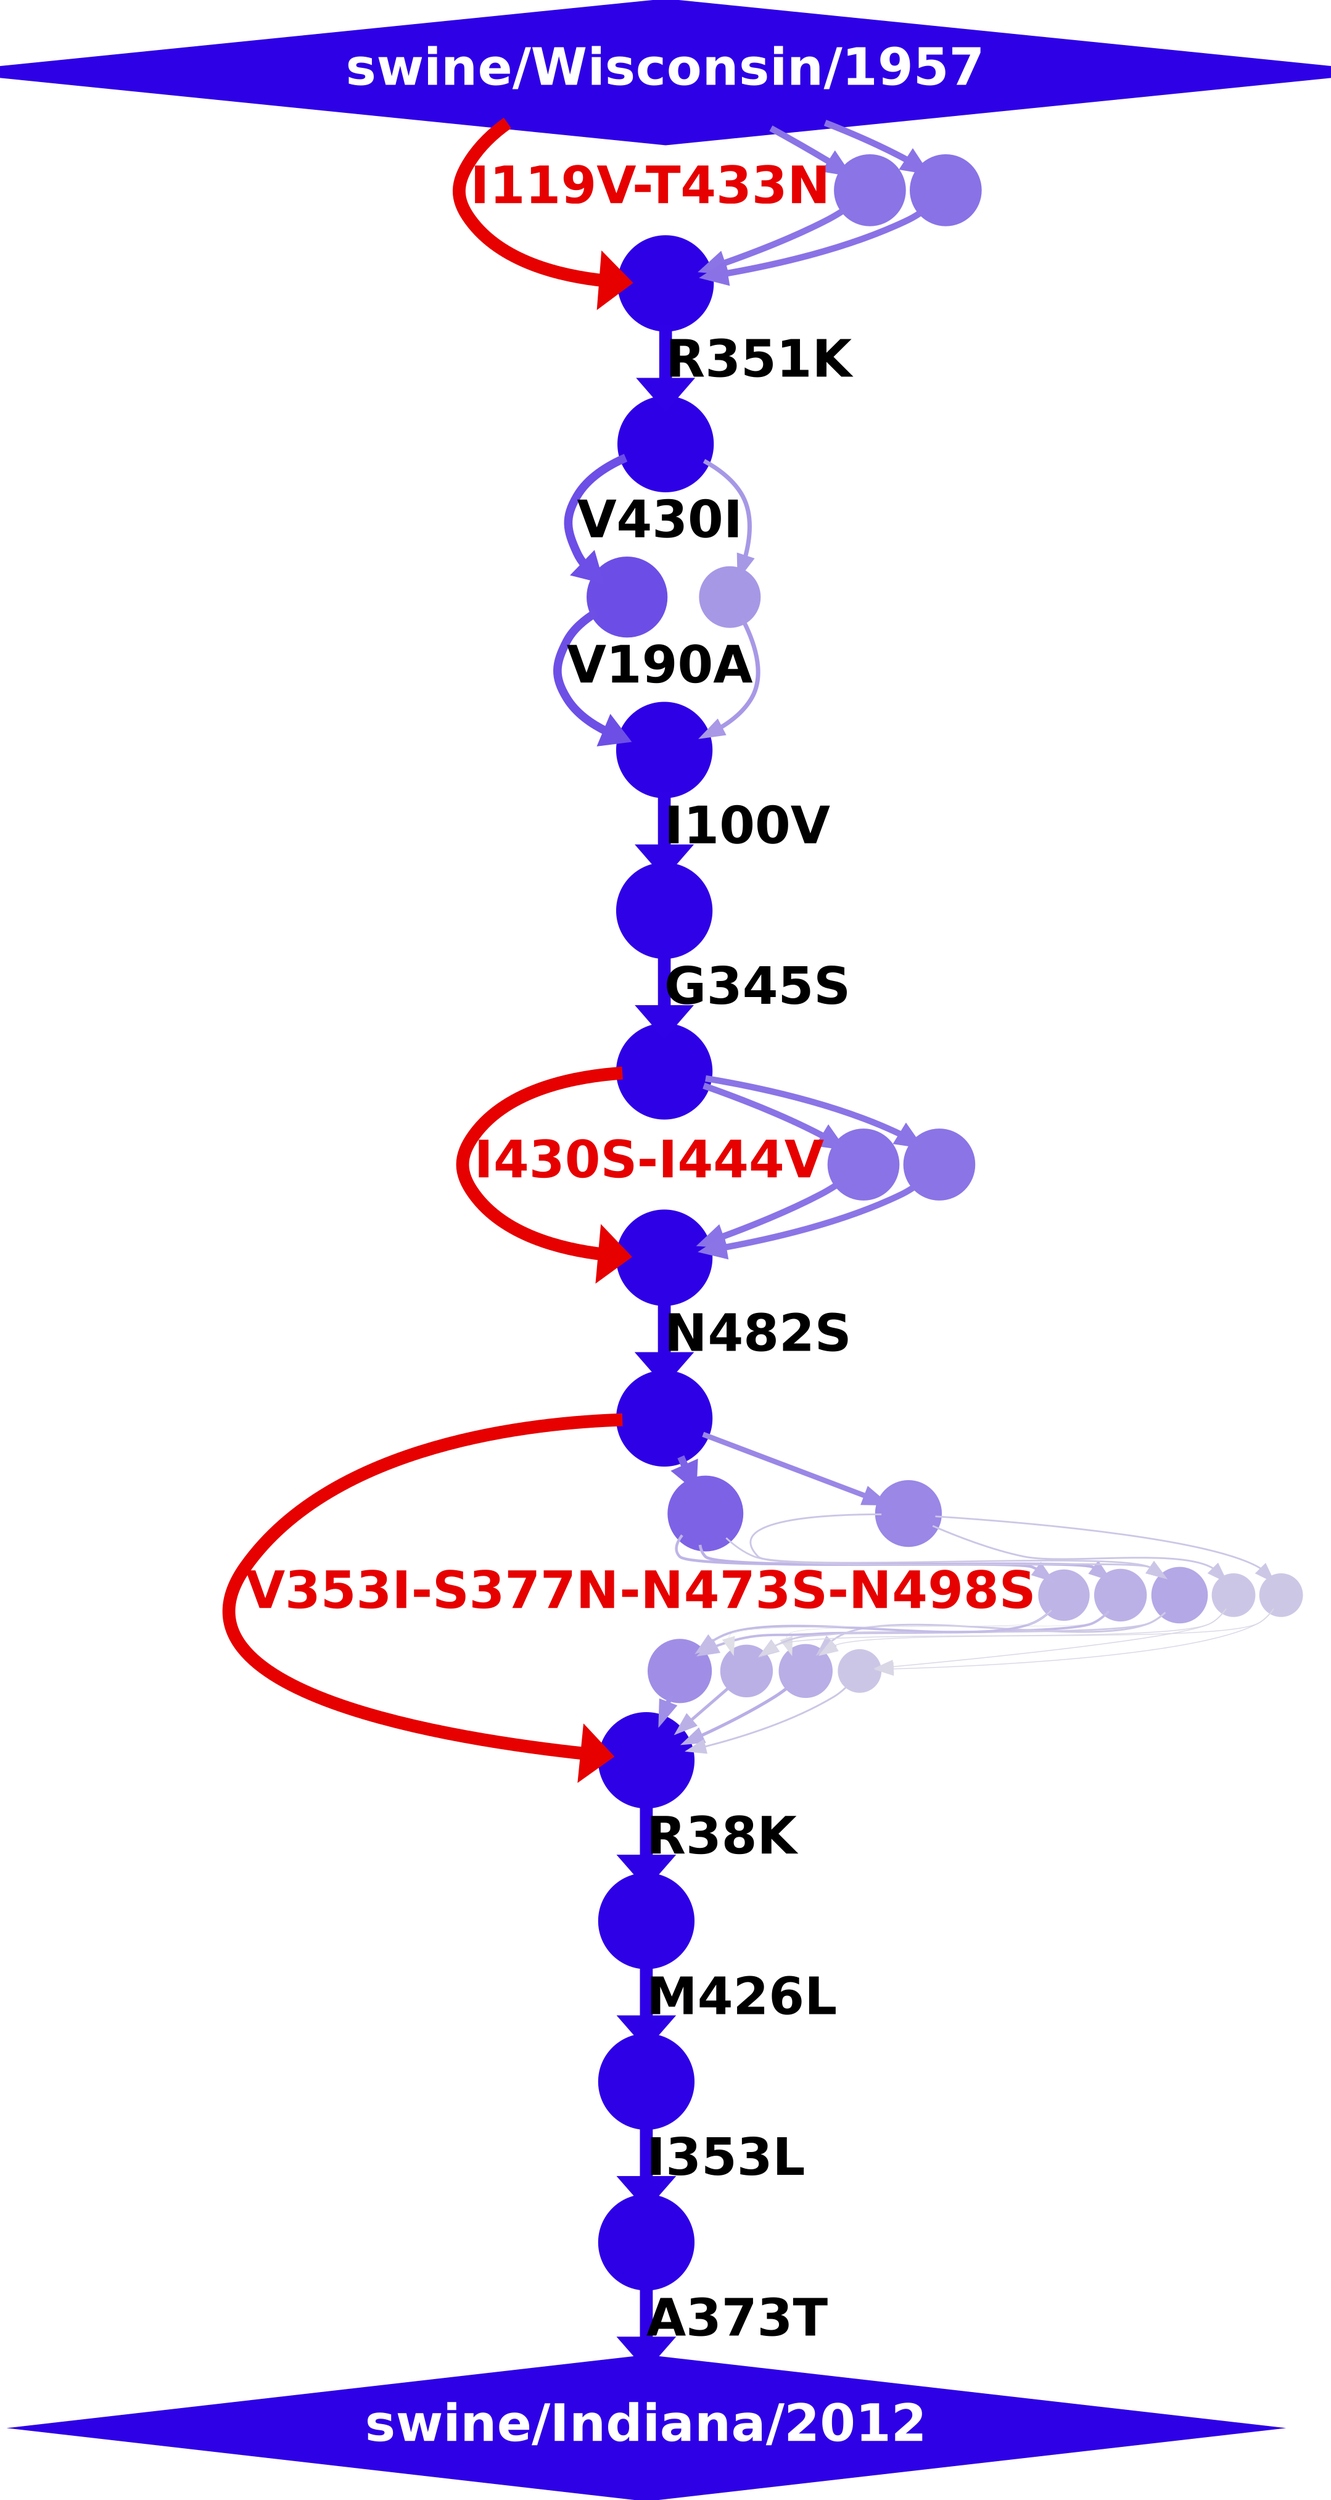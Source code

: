 digraph G { rankdir=TB; ranksep=0.090000; nodesep=0.180000;
	subgraph 0 { label="DistanceAlongPath0"; rank=same;
		node [style=filled shape=diamond label="swine/Wisconsin/1957" height=0.900000 color="0.7 1.000000 0.9" penwidth=10.000000 arrowsize=1.400000 fontsize=40 fontname="Helvetica-Bold" fontcolor="white" fixedsize=false] "MASQGTKRSYEQMETGGERQDATEIRASVGRMIGGIGRFYIQMCTELKLSDYEGRLIQNSITIERMVLSAFDERRNKYLEEHPSAGKDPKKTGGPIYRRIDGKWMRELILYDKEEIRRIWRQANNGEDATAGLTHIMIWHSNLNDATYQRTRALVRTGMDPRMCSLMQGSTLPRRSGAAGAAVKGVGTIVMELIRMIKRGINDRNFWRGENGRRTRIAYERMCNILKGKFQTAAQRAMMDQVRESRNPGNAEIEDLIFLARSALILRGSVAHKSCLPACVYGLAVASGHDFEREGYSLVGIDPFKLLQNSQVFSLIRPNENPAHKSQLVWMACHSAAFEDLRVSGFIRGKRVVPRGKLSTRGVQIASNENVEAMDSSTLELRSRYWAIRTRSGGNTNQQKASAGQISVQPTFSVQRNLPFERATVMAAFVGNTEGRTSDMRTEIIRMMESAKPEDLSFQGRGVFELSDEKATNPIVPSFDMNNEGSYFFGDNAEEYDN";
	}
	subgraph 2 { label="DistanceAlongPath2"; rank=same;
		node [style=filled shape=circle label="" height=0.634029 color="0.7 0.496288 0.9" penwidth=10.000000 arrowsize=1.400000 fontsize=40 fontname="Helvetica-Bold" fontcolor="white" fixedsize=true] "MASQGTKRSYEQMETGGERQDATEIRASVGRMIGGIGRFYIQMCTELKLSDYEGRLIQNSITIERMVLSAFDERRNKYLEEHPSAGKDPKKTGGPIYRRIDGKWMRELILYDKEEIRRVWRQANNGEDATAGLTHIMIWHSNLNDATYQRTRALVRTGMDPRMCSLMQGSTLPRRSGAAGAAVKGVGTIVMELIRMIKRGINDRNFWRGENGRRTRIAYERMCNILKGKFQTAAQRAMMDQVRESRNPGNAEIEDLIFLARSALILRGSVAHKSCLPACVYGLAVASGHDFEREGYSLVGIDPFKLLQNSQVFSLIRPNENPAHKSQLVWMACHSAAFEDLRVSGFIRGKRVVPRGKLSTRGVQIASNENVEAMDSSTLELRSRYWAIRTRSGGNTNQQKASAGQISVQPTFSVQRNLPFERATVMAAFVGNTEGRTSDMRTEIIRMMESAKPEDLSFQGRGVFELSDEKATNPIVPSFDMNNEGSYFFGDNAEEYDN";
		node [style=filled shape=circle label="" height=0.637667 color="0.7 0.501999 0.9" penwidth=10.000000 arrowsize=1.400000 fontsize=40 fontname="Helvetica-Bold" fontcolor="white" fixedsize=true] "MASQGTKRSYEQMETGGERQDATEIRASVGRMIGGIGRFYIQMCTELKLSDYEGRLIQNSITIERMVLSAFDERRNKYLEEHPSAGKDPKKTGGPIYRRIDGKWMRELILYDKEEIRRIWRQANNGEDATAGLTHIMIWHSNLNDATYQRTRALVRTGMDPRMCSLMQGSTLPRRSGAAGAAVKGVGTIVMELIRMIKRGINDRNFWRGENGRRTRIAYERMCNILKGKFQTAAQRAMMDQVRESRNPGNAEIEDLIFLARSALILRGSVAHKSCLPACVYGLAVASGHDFEREGYSLVGIDPFKLLQNSQVFSLIRPNENPAHKSQLVWMACHSAAFEDLRVSGFIRGKRVVPRGKLSTRGVQIASNENVEAMDSSTLELRSRYWAIRTRSGGNTNQQKASAGQISVQPTFSVQRNLPFERATVMAAFVGNNEGRTSDMRTEIIRMMESAKPEDLSFQGRGVFELSDEKATNPIVPSFDMNNEGSYFFGDNAEEYDN";
	}
	subgraph 4 { label="DistanceAlongPath4"; rank=same;
		node [style=filled shape=circle label="" height=0.899871 color="0.7 0.999714 0.9" penwidth=10.000000 arrowsize=1.400000 fontsize=40 fontname="Helvetica-Bold" fontcolor="white" fixedsize=true] "MASQGTKRSYEQMETGGERQDATEIRASVGRMIGGIGRFYIQMCTELKLSDYEGRLIQNSITIERMVLSAFDERRNKYLEEHPSAGKDPKKTGGPIYRRIDGKWMRELILYDKEEIRRVWRQANNGEDATAGLTHIMIWHSNLNDATYQRTRALVRTGMDPRMCSLMQGSTLPRRSGAAGAAVKGVGTIVMELIRMIKRGINDRNFWRGENGRRTRIAYERMCNILKGKFQTAAQRAMMDQVRESRNPGNAEIEDLIFLARSALILRGSVAHKSCLPACVYGLAVASGHDFEREGYSLVGIDPFKLLQNSQVFSLIRPNENPAHKSQLVWMACHSAAFEDLRVSGFIRGKRVVPRGKLSTRGVQIASNENVEAMDSSTLELRSRYWAIRTRSGGNTNQQKASAGQISVQPTFSVQRNLPFERATVMAAFVGNNEGRTSDMRTEIIRMMESAKPEDLSFQGRGVFELSDEKATNPIVPSFDMNNEGSYFFGDNAEEYDN";
	}
	subgraph 6 { label="DistanceAlongPath6"; rank=same;
		node [style=filled shape=circle label="" height=0.900000 color="0.7 1.000000 0.9" penwidth=10.000000 arrowsize=1.400000 fontsize=40 fontname="Helvetica-Bold" fontcolor="white" fixedsize=true] "MASQGTKRSYEQMETGGERQDATEIRASVGRMIGGIGRFYIQMCTELKLSDYEGRLIQNSITIERMVLSAFDERRNKYLEEHPSAGKDPKKTGGPIYRRIDGKWMRELILYDKEEIRRVWRQANNGEDATAGLTHIMIWHSNLNDATYQRTRALVRTGMDPRMCSLMQGSTLPRRSGAAGAAVKGVGTIVMELIRMIKRGINDRNFWRGENGRRTRIAYERMCNILKGKFQTAAQRAMMDQVRESRNPGNAEIEDLIFLARSALILRGSVAHKSCLPACVYGLAVASGHDFEREGYSLVGIDPFKLLQNSQVFSLIRPNENPAHKSQLVWMACHSAAFEDLRVSGFIRGKKVVPRGKLSTRGVQIASNENVEAMDSSTLELRSRYWAIRTRSGGNTNQQKASAGQISVQPTFSVQRNLPFERATVMAAFVGNNEGRTSDMRTEIIRMMESAKPEDLSFQGRGVFELSDEKATNPIVPSFDMNNEGSYFFGDNAEEYDN";
	}
	subgraph 7 { label="DistanceAlongPath7"; rank=same;
		node [style=filled shape=circle label="" height=0.730480 color="0.7 0.658766 0.9" penwidth=10.000000 arrowsize=1.400000 fontsize=40 fontname="Helvetica-Bold" fontcolor="white" fixedsize=true] "MASQGTKRSYEQMETGGERQDATEIRASVGRMIGGIGRFYIQMCTELKLSDYEGRLIQNSITIERMVLSAFDERRNKYLEEHPSAGKDPKKTGGPIYRRIDGKWMRELILYDKEEIRRVWRQANNGEDATAGLTHIMIWHSNLNDATYQRTRALVRTGMDPRMCSLMQGSTLPRRSGAAGAAVKGVGTIVMELIRMIKRGINDRNFWRGENGRRTRIAYERMCNILKGKFQTAAQRAMMDQVRESRNPGNAEIEDLIFLARSALILRGSVAHKSCLPACVYGLAVASGHDFEREGYSLVGIDPFKLLQNSQVFSLIRPNENPAHKSQLVWMACHSAAFEDLRVSGFIRGKKVVPRGKLSTRGVQIASNENVEAMDSSTLELRSRYWAIRTRSGGNTNQQKASAGQISVQPTFSVQRNLPFERATVMAAFIGNNEGRTSDMRTEIIRMMESAKPEDLSFQGRGVFELSDEKATNPIVPSFDMNNEGSYFFGDNAEEYDN";
	}
	subgraph 8 { label="DistanceAlongPath8"; rank=same;
		node [style=filled shape=circle label="" height=0.524746 color="0.7 0.339949 0.9" penwidth=10.000000 arrowsize=1.400000 fontsize=40 fontname="Helvetica-Bold" fontcolor="white" fixedsize=true] "MASQGTKRSYEQMETGGERQDATEIRASVGRMIGGIGRFYIQMCTELKLSDYEGRLIQNSITIERMVLSAFDERRNKYLEEHPSAGKDPKKTGGPIYRRIDGKWMRELILYDKEEIRRVWRQANNGEDATAGLTHIMIWHSNLNDATYQRTRALVRTGMDPRMCSLMQGSTLPRRSGAAGAAVKGVGTIAMELIRMIKRGINDRNFWRGENGRRTRIAYERMCNILKGKFQTAAQRAMMDQVRESRNPGNAEIEDLIFLARSALILRGSVAHKSCLPACVYGLAVASGHDFEREGYSLVGIDPFKLLQNSQVFSLIRPNENPAHKSQLVWMACHSAAFEDLRVSGFIRGKKVVPRGKLSTRGVQIASNENVEAMDSSTLELRSRYWAIRTRSGGNTNQQKASAGQISVQPTFSVQRNLPFERATVMAAFVGNNEGRTSDMRTEIIRMMESAKPEDLSFQGRGVFELSDEKATNPIVPSFDMNNEGSYFFGDNAEEYDN";
	}
	subgraph 9 { label="DistanceAlongPath9"; rank=same;
		node [style=filled shape=circle label="" height=0.900000 color="0.7 1.000000 0.9" penwidth=10.000000 arrowsize=1.400000 fontsize=40 fontname="Helvetica-Bold" fontcolor="white" fixedsize=true] "MASQGTKRSYEQMETGGERQDATEIRASVGRMIGGIGRFYIQMCTELKLSDYEGRLIQNSITIERMVLSAFDERRNKYLEEHPSAGKDPKKTGGPIYRRIDGKWMRELILYDKEEIRRVWRQANNGEDATAGLTHIMIWHSNLNDATYQRTRALVRTGMDPRMCSLMQGSTLPRRSGAAGAAVKGVGTIAMELIRMIKRGINDRNFWRGENGRRTRIAYERMCNILKGKFQTAAQRAMMDQVRESRNPGNAEIEDLIFLARSALILRGSVAHKSCLPACVYGLAVASGHDFEREGYSLVGIDPFKLLQNSQVFSLIRPNENPAHKSQLVWMACHSAAFEDLRVSGFIRGKKVVPRGKLSTRGVQIASNENVEAMDSSTLELRSRYWAIRTRSGGNTNQQKASAGQISVQPTFSVQRNLPFERATVMAAFIGNNEGRTSDMRTEIIRMMESAKPEDLSFQGRGVFELSDEKATNPIVPSFDMNNEGSYFFGDNAEEYDN";
	}
	subgraph 11 { label="DistanceAlongPath11"; rank=same;
		node [style=filled shape=circle label="" height=0.896975 color="0.7 0.993290 0.9" penwidth=10.000000 arrowsize=1.400000 fontsize=40 fontname="Helvetica-Bold" fontcolor="white" fixedsize=true] "MASQGTKRSYEQMETGGERQDATEIRASVGRMIGGIGRFYIQMCTELKLSDYEGRLIQNSITIERMVLSAFDERRNKYLEEHPSAGKDPKKTGGPIYRRVDGKWMRELILYDKEEIRRVWRQANNGEDATAGLTHIMIWHSNLNDATYQRTRALVRTGMDPRMCSLMQGSTLPRRSGAAGAAVKGVGTIAMELIRMIKRGINDRNFWRGENGRRTRIAYERMCNILKGKFQTAAQRAMMDQVRESRNPGNAEIEDLIFLARSALILRGSVAHKSCLPACVYGLAVASGHDFEREGYSLVGIDPFKLLQNSQVFSLIRPNENPAHKSQLVWMACHSAAFEDLRVSGFIRGKKVVPRGKLSTRGVQIASNENVEAMDSSTLELRSRYWAIRTRSGGNTNQQKASAGQISVQPTFSVQRNLPFERATVMAAFIGNNEGRTSDMRTEIIRMMESAKPEDLSFQGRGVFELSDEKATNPIVPSFDMNNEGSYFFGDNAEEYDN";
	}
	subgraph 13 { label="DistanceAlongPath13"; rank=same;
		node [style=filled shape=circle label="" height=0.899871 color="0.7 0.999714 0.9" penwidth=10.000000 arrowsize=1.400000 fontsize=40 fontname="Helvetica-Bold" fontcolor="white" fixedsize=true] "MASQGTKRSYEQMETGGERQDATEIRASVGRMIGGIGRFYIQMCTELKLSDYEGRLIQNSITIERMVLSAFDERRNKYLEEHPSAGKDPKKTGGPIYRRVDGKWMRELILYDKEEIRRVWRQANNGEDATAGLTHIMIWHSNLNDATYQRTRALVRTGMDPRMCSLMQGSTLPRRSGAAGAAVKGVGTIAMELIRMIKRGINDRNFWRGENGRRTRIAYERMCNILKGKFQTAAQRAMMDQVRESRNPGNAEIEDLIFLARSALILRGSVAHKSCLPACVYGLAVASGHDFEREGYSLVGIDPFKLLQNSQVFSLIRPNENPAHKSQLVWMACHSAAFEDLRVSSFIRGKKVVPRGKLSTRGVQIASNENVEAMDSSTLELRSRYWAIRTRSGGNTNQQKASAGQISVQPTFSVQRNLPFERATVMAAFIGNNEGRTSDMRTEIIRMMESAKPEDLSFQGRGVFELSDEKATNPIVPSFDMNNEGSYFFGDNAEEYDN";
	}
	subgraph 14 { label="DistanceAlongPath14"; rank=same;
		node [style=filled shape=circle label="" height=0.636759 color="0.7 0.500571 0.9" penwidth=10.000000 arrowsize=1.400000 fontsize=40 fontname="Helvetica-Bold" fontcolor="white" fixedsize=true] "MASQGTKRSYEQMETGGERQDATEIRASVGRMIGGIGRFYIQMCTELKLSDYEGRLIQNSITIERMVLSAFDERRNKYLEEHPSAGKDPKKTGGPIYRRVDGKWMRELILYDKEEIRRVWRQANNGEDATAGLTHIMIWHSNLNDATYQRTRALVRTGMDPRMCSLMQGSTLPRRSGAAGAAVKGVGTIAMELIRMIKRGINDRNFWRGENGRRTRIAYERMCNILKGKFQTAAQRAMMDQVRESRNPGNAEIEDLIFLARSALILRGSVAHKSCLPACVYGLAVASGHDFEREGYSLVGIDPFKLLQNSQVFSLIRPNENPAHKSQLVWMACHSAAFEDLRVSSFIRGKKVVPRGKLSTRGVQIASNENVEAMDSSTLELRSRYWAIRTRSGGNTNQQKASAGQISVQPTFSVQRNLPFERATVMAAFSGNNEGRTSDMRTEIIRMMESAKPEDLSFQGRGVFELSDEKATNPIVPSFDMNNEGSYFFGDNAEEYDN";
	}
	subgraph 15 { label="DistanceAlongPath15"; rank=same;
		node [style=filled shape=circle label="" height=0.632660 color="0.7 0.494146 0.9" penwidth=10.000000 arrowsize=1.400000 fontsize=40 fontname="Helvetica-Bold" fontcolor="white" fixedsize=true] "MASQGTKRSYEQMETGGERQDATEIRASVGRMIGGIGRFYIQMCTELKLSDYEGRLIQNSITIERMVLSAFDERRNKYLEEHPSAGKDPKKTGGPIYRRVDGKWMRELILYDKEEIRRVWRQANNGEDATAGLTHIMIWHSNLNDATYQRTRALVRTGMDPRMCSLMQGSTLPRRSGAAGAAVKGVGTIAMELIRMIKRGINDRNFWRGENGRRTRIAYERMCNILKGKFQTAAQRAMMDQVRESRNPGNAEIEDLIFLARSALILRGSVAHKSCLPACVYGLAVASGHDFEREGYSLVGIDPFKLLQNSQVFSLIRPNENPAHKSQLVWMACHSAAFEDLRVSSFIRGKKVVPRGKLSTRGVQIASNENVEAMDSSTLELRSRYWAIRTRSGGNTNQQKASAGQISVQPTFSVQRNLPFERATVMAAFIGNNEGRTSDMRTEVIRMMESAKPEDLSFQGRGVFELSDEKATNPIVPSFDMNNEGSYFFGDNAEEYDN";
	}
	subgraph 16 { label="DistanceAlongPath16"; rank=same;
		node [style=filled shape=circle label="" height=0.899807 color="0.7 0.999572 0.9" penwidth=10.000000 arrowsize=1.400000 fontsize=40 fontname="Helvetica-Bold" fontcolor="white" fixedsize=true] "MASQGTKRSYEQMETGGERQDATEIRASVGRMIGGIGRFYIQMCTELKLSDYEGRLIQNSITIERMVLSAFDERRNKYLEEHPSAGKDPKKTGGPIYRRVDGKWMRELILYDKEEIRRVWRQANNGEDATAGLTHIMIWHSNLNDATYQRTRALVRTGMDPRMCSLMQGSTLPRRSGAAGAAVKGVGTIAMELIRMIKRGINDRNFWRGENGRRTRIAYERMCNILKGKFQTAAQRAMMDQVRESRNPGNAEIEDLIFLARSALILRGSVAHKSCLPACVYGLAVASGHDFEREGYSLVGIDPFKLLQNSQVFSLIRPNENPAHKSQLVWMACHSAAFEDLRVSSFIRGKKVVPRGKLSTRGVQIASNENVEAMDSSTLELRSRYWAIRTRSGGNTNQQKASAGQISVQPTFSVQRNLPFERATVMAAFSGNNEGRTSDMRTEVIRMMESAKPEDLSFQGRGVFELSDEKATNPIVPSFDMNNEGSYFFGDNAEEYDN";
	}
	subgraph 18 { label="DistanceAlongPath18"; rank=same;
		node [style=filled shape=circle label="" height=0.900000 color="0.7 1.000000 0.9" penwidth=10.000000 arrowsize=1.400000 fontsize=40 fontname="Helvetica-Bold" fontcolor="white" fixedsize=true] "MASQGTKRSYEQMETGGERQDATEIRASVGRMIGGIGRFYIQMCTELKLSDYEGRLIQNSITIERMVLSAFDERRNKYLEEHPSAGKDPKKTGGPIYRRVDGKWMRELILYDKEEIRRVWRQANNGEDATAGLTHIMIWHSNLNDATYQRTRALVRTGMDPRMCSLMQGSTLPRRSGAAGAAVKGVGTIAMELIRMIKRGINDRNFWRGENGRRTRIAYERMCNILKGKFQTAAQRAMMDQVRESRNPGNAEIEDLIFLARSALILRGSVAHKSCLPACVYGLAVASGHDFEREGYSLVGIDPFKLLQNSQVFSLIRPNENPAHKSQLVWMACHSAAFEDLRVSSFIRGKKVVPRGKLSTRGVQIASNENVEAMDSSTLELRSRYWAIRTRSGGNTNQQKASAGQISVQPTFSVQRNLPFERATVMAAFSGNNEGRTSDMRTEVIRMMESAKPEDLSFQGRGVFELSDEKATNPIVPSFDMSNEGSYFFGDNAEEYDN";
	}
	subgraph 19 { label="DistanceAlongPath19"; rank=same;
		node [style=filled shape=circle label="" height=0.680567 color="0.7 0.571816 0.9" penwidth=10.000000 arrowsize=1.400000 fontsize=40 fontname="Helvetica-Bold" fontcolor="white" fixedsize=true] "MASQGTKRSYEQMETGGERQDATEIRASVGRMIGGIGRFYIQMCTELKLSDYEGRLIQNSITIERMVLSAFDERRNKYLEEHPSAGKDPKKTGGPIYRRVDGKWMRELILYDKEEIRRVWRQANNGEDATAGLTHIMIWHSNLNDATYQRTRALVRTGMDPRMCSLMQGSTLPRRSGAAGAAVKGVGTIAMELIRMIKRGINDRNFWRGENGRRTRIAYERMCNILKGKFQTAAQRAMMDQVRESRNPGNAEIEDLIFLARSALILRGSVAHKSCLPACVYGLAVASGHDFEREGYSLVGIDPFKLLQNSQVFSLIRPNENPAHKSQLVWMACHSAAFEDLRVSSFIRGKKVIPRGKLSTRGVQIASNENVEAMDSSTLELRSRYWAIRTRSGGNTNQQKASAGQISVQPTFSVQRNLPFERATVMAAFSGNNEGRTSDMRTEVIRMMESAKPEDLSFQGRGVFELSDEKATNPIVPSFDMSNEGSYFFGDNAEEYDN";
	}
	subgraph 20 { label="DistanceAlongPath20"; rank=same;
		node [style=filled shape=circle label="" height=0.577119 color="0.7 0.411194 0.9" penwidth=10.000000 arrowsize=1.400000 fontsize=40 fontname="Helvetica-Bold" fontcolor="white" fixedsize=true] "MASQGTKRSYEQMETGGERQDATEIRASVGRMIGGIGRFYIQMCTELKLSDYEGRLIQNSITIERMVLSAFDERRNKYLEEHPSAGKDPKKTGGPIYRRVDGKWMRELILYDKEEIRRVWRQANNGEDATAGLTHIMIWHSNLNDATYQRTRALVRTGMDPRMCSLMQGSTLPRRSGAAGAAVKGVGTIAMELIRMIKRGINDRNFWRGENGRRTRIAYERMCNILKGKFQTAAQRAMMDQVRESRNPGNAEIEDLIFLARSALILRGSVAHKSCLPACVYGLAVASGHDFEREGYSLVGIDPFKLLQNSQVFSLIRPNENPAHKSQLVWMACHSAAFEDLRVSSFIRGKKVVPRGKLSTRGVQIASNENVEAMDSSTLELRSRYWAIRTRSGGNTNQQKASAGQISVQPTFSVQRNLPFERATVMAAFSGNNEGRTSDMRTEVIRMMESAKPEDLSFQGRGVFELSDEKATNPIVPSFDMSNEGSYFFGDNAEEYDS";
	}
	subgraph 21 { label="DistanceAlongPath21"; rank=same;
		node [style=filled shape=circle label="" height=0.430562 color="0.7 0.228869 0.9" penwidth=10.000000 arrowsize=1.400000 fontsize=40 fontname="Helvetica-Bold" fontcolor="white" fixedsize=true] "MASQGTKRSYEQMETGGERQDATEIRASVGRMIGGIGRFYIQMCTELKLSDYEGRLIQNSITIERMVLSAFDERRNKYLEEHPSAGKDPKKTGGPIYRRVDGKWMRELILYDKEEIRRVWRQANNGEDATAGLTHIMIWHSNLNDATYQRTRALVRTGMDPRMCSLMQGSTLPRRSGAAGAAVKGVGTIAMELIRMIKRGINDRNFWRGENGRRTRIAYERMCNILKGKFQTAAQRAMMDQVRESRNPGNAEIEDLIFLARSALILRGSVAHKSCLPACVYGLAVASGHDFEREGYSLVGIDPFKLLQNSQVFSLIRPNENPAHKSQLVWMACHSAAFEDLRVSSFIRGKKVIPRGKLSTRGVQIASNENVEAMDSSTLELRSRYWAIRTRSGGNTNQQKASAGQISVQPTFSVQRNLPFERATVMAAFSGNNEGRTSDMRTEVIRMMESAKPEDLSFQGRGVFELSDEKATSPIVPSFDMSNEGSYFFGDNAEEYDN";
		node [style=filled shape=circle label="" height=0.467644 color="0.7 0.269989 0.9" penwidth=10.000000 arrowsize=1.400000 fontsize=40 fontname="Helvetica-Bold" fontcolor="white" fixedsize=true] "MASQGTKRSYEQMETGGERQDATEIRASVGRMIGGIGRFYIQMCTELKLSDYEGRLIQNSITIERMVLSAFDERRNKYLEEHPSAGKDPKKTGGPIYRRVDGKWMRELILYDKEEIRRVWRQANNGEDATAGLTHIMIWHSNLNDATYQRTRALVRTGMDPRMCSLMQGSTLPRRSGAAGAAVKGVGTIAMELIRMIKRGINDRNFWRGENGRRTRIAYERMCNILKGKFQTAAQRAMMDQVRESRNPGNAEIEDLIFLARSALILRGSVAHKSCLPACVYGLAVASGHDFEREGYSLVGIDPFKLLQNSQVFSLIRPNENPAHKSQLVWMACHSAAFEDLRVSSFIRGKKVIPRGKLSTRGVQIASNENVEAMDSSTLELRSRYWAIRTRSGGNTNQQKASAGQISVQPTFSVQRNLPFERATVMAAFSGNNEGRTSDMRTEVIRMMESAKPEDLSFQGRGVFELSDEKATNPIVPSFDMSNEGSYFFGDNAEEYDS";
		node [style=filled shape=circle label="" height=0.418716 color="0.7 0.216448 0.9" penwidth=10.000000 arrowsize=1.400000 fontsize=40 fontname="Helvetica-Bold" fontcolor="white" fixedsize=true] "MASQGTKRSYEQMETGGERQDATEIRASVGRMIGGIGRFYIQMCTELKLSDYEGRLIQNSITIERMVLSAFDERRNKYLEEHPSAGKDPKKTGGPIYRRVDGKWMRELILYDKEEIRRVWRQANNGEDATAGLTHIMIWHSNLNDATYQRTRALVRTGMDPRMCSLMQGSTLPRRSGAAGAAVKGVGTIAMELIRMIKRGINDRNFWRGENGRRTRIAYERMCNILKGKFQTAAQRAMMDQVRESRNPGNAEIEDLIFLARSALILRGSVAHKSCLPACVYGLAVASGHDFEREGYSLVGIDPFKLLQNSQVFSLIRPNENPAHKSQLVWMACHSAAFEDLRVSSFIRGKKVIPRGKLSTRGVQIASNENVEAMDSNTLELRSRYWAIRTRSGGNTNQQKASAGQISVQPTFSVQRNLPFERATVMAAFSGNNEGRTSDMRTEVIRMMESAKPEDLSFQGRGVFELSDEKATNPIVPSFDMSNEGSYFFGDNAEEYDN";
	}
	subgraph 22 { label="DistanceAlongPath22"; rank=same;
		node [style=filled shape=circle label="" height=0.337168 color="0.7 0.140348 0.9" penwidth=10.000000 arrowsize=1.400000 fontsize=40 fontname="Helvetica-Bold" fontcolor="white" fixedsize=true] "MASQGTKRSYEQMETGGERQDATEIRASVGRMIGGIGRFYIQMCTELKLSDYEGRLIQNSITIERMVLSAFDERRNKYLEEHPSAGKDPKKTGGPIYRRVDGKWMRELILYDKEEIRRVWRQANNGEDATAGLTHIMIWHSNLNDATYQRTRALVRTGMDPRMCSLMQGSTLPRRSGAAGAAVKGVGTIAMELIRMIKRGINDRNFWRGENGRRTRIAYERMCNILKGKFQTAAQRAMMDQVRESRNPGNAEIEDLIFLARSALILRGSVAHKSCLPACVYGLAVASGHDFEREGYSLVGIDPFKLLQNSQVFSLIRPNENPAHKSQLVWMACHSAAFEDLRVSSFIRGKKVVPRGKLSTRGVQIASNENVEAMDSNTLELRSRYWAIRTRSGGNTNQQKASAGQISVQPTFSVQRNLPFERATVMAAFSGNNEGRTSDMRTEVIRMMESAKPEDLSFQGRGVFELSDEKATNPIVPSFDMSNEGSYFFGDNAEEYDS";
		node [style=filled shape=circle label="" height=0.329886 color="0.7 0.134352 0.9" penwidth=10.000000 arrowsize=1.400000 fontsize=40 fontname="Helvetica-Bold" fontcolor="white" fixedsize=true] "MASQGTKRSYEQMETGGERQDATEIRASVGRMIGGIGRFYIQMCTELKLSDYEGRLIQNSITIERMVLSAFDERRNKYLEEHPSAGKDPKKTGGPIYRRVDGKWMRELILYDKEEIRRVWRQANNGEDATAGLTHIMIWHSNLNDATYQRTRALVRTGMDPRMCSLMQGSTLPRRSGAAGAAVKGVGTIAMELIRMIKRGINDRNFWRGENGRRTRIAYERMCNILKGKFQTAAQRAMMDQVRESRNPGNAEIEDLIFLARSALILRGSVAHKSCLPACVYGLAVASGHDFEREGYSLVGIDPFKLLQNSQVFSLIRPNENPAHKSQLVWMACHSAAFEDLRVSSFIRGKKVVPRGKLSTRGVQIASNENVEAMDSSTLELRSRYWAIRTRSGGNTNQQKASAGQISVQPTFSVQRNLPFERATVMAAFSGNNEGRTSDMRTEVIRMMESAKPEDLSFQGRGVFELSDEKATSPIVPSFDMSNEGSYFFGDNAEEYDS";
	}
	subgraph 23 { label="DistanceAlongPath23"; rank=same;
		node [style=filled shape=circle label="" height=0.444960 color="0.7 0.244432 0.9" penwidth=10.000000 arrowsize=1.400000 fontsize=40 fontname="Helvetica-Bold" fontcolor="white" fixedsize=true] "MASQGTKRSYEQMETGGERQDATEIRASVGRMIGGIGRFYIQMCTELKLSDYEGRLIQNSITIERMVLSAFDERRNKYLEEHPSAGKDPKKTGGPIYRRVDGKWMRELILYDKEEIRRVWRQANNGEDATAGLTHIMIWHSNLNDATYQRTRALVRTGMDPRMCSLMQGSTLPRRSGAAGAAVKGVGTIAMELIRMIKRGINDRNFWRGENGRRTRIAYERMCNILKGKFQTAAQRAMMDQVRESRNPGNAEIEDLIFLARSALILRGSVAHKSCLPACVYGLAVASGHDFEREGYSLVGIDPFKLLQNSQVFSLIRPNENPAHKSQLVWMACHSAAFEDLRVSSFIRGKKVIPRGKLSTRGVQIASNENVEAMDSSTLELRSRYWAIRTRSGGNTNQQKASAGQISVQPTFSVQRNLPFERATVMAAFSGNNEGRTSDMRTEVIRMMESAKPEDLSFQGRGVFELSDEKATSPIVPSFDMSNEGSYFFGDNAEEYDS";
		node [style=filled shape=circle label="" height=0.554535 color="0.7 0.379640 0.9" penwidth=10.000000 arrowsize=1.400000 fontsize=40 fontname="Helvetica-Bold" fontcolor="white" fixedsize=true] "MASQGTKRSYEQMETGGERQDATEIRASVGRMIGGIGRFYIQMCTELKLSDYEGRLIQNSITIERMVLSAFDERRNKYLEEHPSAGKDPKKTGGPIYRRVDGKWMRELILYDKEEIRRVWRQANNGEDATAGLTHIMIWHSNLNDATYQRTRALVRTGMDPRMCSLMQGSTLPRRSGAAGAAVKGVGTIAMELIRMIKRGINDRNFWRGENGRRTRIAYERMCNILKGKFQTAAQRAMMDQVRESRNPGNAEIEDLIFLARSALILRGSVAHKSCLPACVYGLAVASGHDFEREGYSLVGIDPFKLLQNSQVFSLIRPNENPAHKSQLVWMACHSAAFEDLRVSSFIRGKKVIPRGKLSTRGVQIASNENVEAMDSNTLELRSRYWAIRTRSGGNTNQQKASAGQISVQPTFSVQRNLPFERATVMAAFSGNNEGRTSDMRTEVIRMMESAKPEDLSFQGRGVFELSDEKATSPIVPSFDMSNEGSYFFGDNAEEYDN";
		node [style=filled shape=circle label="" height=0.435503 color="0.7 0.234152 0.9" penwidth=10.000000 arrowsize=1.400000 fontsize=40 fontname="Helvetica-Bold" fontcolor="white" fixedsize=true] "MASQGTKRSYEQMETGGERQDATEIRASVGRMIGGIGRFYIQMCTELKLSDYEGRLIQNSITIERMVLSAFDERRNKYLEEHPSAGKDPKKTGGPIYRRVDGKWMRELILYDKEEIRRVWRQANNGEDATAGLTHIMIWHSNLNDATYQRTRALVRTGMDPRMCSLMQGSTLPRRSGAAGAAVKGVGTIAMELIRMIKRGINDRNFWRGENGRRTRIAYERMCNILKGKFQTAAQRAMMDQVRESRNPGNAEIEDLIFLARSALILRGSVAHKSCLPACVYGLAVASGHDFEREGYSLVGIDPFKLLQNSQVFSLIRPNENPAHKSQLVWMACHSAAFEDLRVSSFIRGKKVIPRGKLSTRGVQIASNENVEAMDSNTLELRSRYWAIRTRSGGNTNQQKASAGQISVQPTFSVQRNLPFERATVMAAFSGNNEGRTSDMRTEVIRMMESAKPEDLSFQGRGVFELSDEKATNPIVPSFDMSNEGSYFFGDNAEEYDS";
	}
	subgraph 24 { label="DistanceAlongPath24"; rank=same;
		node [style=filled shape=circle label="" height=0.335276 color="0.7 0.138778 0.9" penwidth=10.000000 arrowsize=1.400000 fontsize=40 fontname="Helvetica-Bold" fontcolor="white" fixedsize=true] "MASQGTKRSYEQMETGGERQDATEIRASVGRMIGGIGRFYIQMCTELKLSDYEGRLIQNSITIERMVLSAFDERRNKYLEEHPSAGKDPKKTGGPIYRRVDGKWMRELILYDKEEIRRVWRQANNGEDATAGLTHIMIWHSNLNDATYQRTRALVRTGMDPRMCSLMQGSTLPRRSGAAGAAVKGVGTIAMELIRMIKRGINDRNFWRGENGRRTRIAYERMCNILKGKFQTAAQRAMMDQVRESRNPGNAEIEDLIFLARSALILRGSVAHKSCLPACVYGLAVASGHDFEREGYSLVGIDPFKLLQNSQVFSLIRPNENPAHKSQLVWMACHSAAFEDLRVSSFIRGKKVVPRGKLSTRGVQIASNENVEAMDSNTLELRSRYWAIRTRSGGNTNQQKASAGQISVQPTFSVQRNLPFERATVMAAFSGNNEGRTSDMRTEVIRMMESAKPEDLSFQGRGVFELSDEKATSPIVPSFDMSNEGSYFFGDNAEEYDS";
	}
	subgraph 25 { label="DistanceAlongPath25"; rank=same;
		node [style=filled shape=circle label="" height=0.900000 color="0.7 1.000000 0.9" penwidth=10.000000 arrowsize=1.400000 fontsize=40 fontname="Helvetica-Bold" fontcolor="white" fixedsize=true] "MASQGTKRSYEQMETGGERQDATEIRASVGRMIGGIGRFYIQMCTELKLSDYEGRLIQNSITIERMVLSAFDERRNKYLEEHPSAGKDPKKTGGPIYRRVDGKWMRELILYDKEEIRRVWRQANNGEDATAGLTHIMIWHSNLNDATYQRTRALVRTGMDPRMCSLMQGSTLPRRSGAAGAAVKGVGTIAMELIRMIKRGINDRNFWRGENGRRTRIAYERMCNILKGKFQTAAQRAMMDQVRESRNPGNAEIEDLIFLARSALILRGSVAHKSCLPACVYGLAVASGHDFEREGYSLVGIDPFKLLQNSQVFSLIRPNENPAHKSQLVWMACHSAAFEDLRVSSFIRGKKVIPRGKLSTRGVQIASNENVEAMDSNTLELRSRYWAIRTRSGGNTNQQKASAGQISVQPTFSVQRNLPFERATVMAAFSGNNEGRTSDMRTEVIRMMESAKPEDLSFQGRGVFELSDEKATSPIVPSFDMSNEGSYFFGDNAEEYDS";
	}
	subgraph 27 { label="DistanceAlongPath27"; rank=same;
		node [style=filled shape=circle label="" height=0.900000 color="0.7 1.000000 0.9" penwidth=10.000000 arrowsize=1.400000 fontsize=40 fontname="Helvetica-Bold" fontcolor="white" fixedsize=true] "MASQGTKRSYEQMETGGERQDATEIRASVGRMIGGIGKFYIQMCTELKLSDYEGRLIQNSITIERMVLSAFDERRNKYLEEHPSAGKDPKKTGGPIYRRVDGKWMRELILYDKEEIRRVWRQANNGEDATAGLTHIMIWHSNLNDATYQRTRALVRTGMDPRMCSLMQGSTLPRRSGAAGAAVKGVGTIAMELIRMIKRGINDRNFWRGENGRRTRIAYERMCNILKGKFQTAAQRAMMDQVRESRNPGNAEIEDLIFLARSALILRGSVAHKSCLPACVYGLAVASGHDFEREGYSLVGIDPFKLLQNSQVFSLIRPNENPAHKSQLVWMACHSAAFEDLRVSSFIRGKKVIPRGKLSTRGVQIASNENVEAMDSNTLELRSRYWAIRTRSGGNTNQQKASAGQISVQPTFSVQRNLPFERATVMAAFSGNNEGRTSDMRTEVIRMMESAKPEDLSFQGRGVFELSDEKATSPIVPSFDMSNEGSYFFGDNAEEYDS";
	}
	subgraph 29 { label="DistanceAlongPath29"; rank=same;
		node [style=filled shape=circle label="" height=0.900000 color="0.7 1.000000 0.9" penwidth=10.000000 arrowsize=1.400000 fontsize=40 fontname="Helvetica-Bold" fontcolor="white" fixedsize=true] "MASQGTKRSYEQMETGGERQDATEIRASVGRMIGGIGKFYIQMCTELKLSDYEGRLIQNSITIERMVLSAFDERRNKYLEEHPSAGKDPKKTGGPIYRRVDGKWMRELILYDKEEIRRVWRQANNGEDATAGLTHIMIWHSNLNDATYQRTRALVRTGMDPRMCSLMQGSTLPRRSGAAGAAVKGVGTIAMELIRMIKRGINDRNFWRGENGRRTRIAYERMCNILKGKFQTAAQRAMMDQVRESRNPGNAEIEDLIFLARSALILRGSVAHKSCLPACVYGLAVASGHDFEREGYSLVGIDPFKLLQNSQVFSLIRPNENPAHKSQLVWMACHSAAFEDLRVSSFIRGKKVIPRGKLSTRGVQIASNENVEAMDSNTLELRSRYWAIRTRSGGNTNQQKASAGQISVQPTFSVQRNLPFERATVLAAFSGNNEGRTSDMRTEVIRMMESAKPEDLSFQGRGVFELSDEKATSPIVPSFDMSNEGSYFFGDNAEEYDS";
	}
	subgraph 30 { label="DistanceAlongPath30"; rank=same;
		node [style=filled shape=circle label="" height=0.900000 color="0.7 1.000000 0.9" penwidth=10.000000 arrowsize=1.400000 fontsize=40 fontname="Helvetica-Bold" fontcolor="white" fixedsize=true] "MASQGTKRSYEQMETGGERQDATEIRASVGRMIGGIGKFYIQMCTELKLSDYEGRLIQNSITIERMVLSAFDERRNKYLEEHPSAGKDPKKTGGPIYRRVDGKWMRELILYDKEEIRRVWRQANNGEDATAGLTHIMIWHSNLNDATYQRTRALVRTGMDPRMCSLMQGSTLPRRSGAAGAAVKGVGTIAMELIRMIKRGINDRNFWRGENGRRTRIAYERMCNILKGKFQTAAQRAMMDQVRESRNPGNAEIEDLIFLARSALILRGSVAHKSCLPACVYGLAVASGHDFEREGYSLVGIDPFKLLQNSQVFSLIRPNENPAHKSQLVWMACHSAAFEDLRVSSFIRGKKVLPRGKLSTRGVQIASNENVEAMDSNTLELRSRYWAIRTRSGGNTNQQKASAGQISVQPTFSVQRNLPFERATVLAAFSGNNEGRTSDMRTEVIRMMESAKPEDLSFQGRGVFELSDEKATSPIVPSFDMSNEGSYFFGDNAEEYDS";
	}
	subgraph 32 { label="DistanceAlongPath32"; rank=same;
		node [style=filled shape=diamond label="swine/Indiana/2012" height=0.900000 color="0.7 1.000000 0.9" penwidth=10.000000 arrowsize=1.400000 fontsize=40 fontname="Helvetica-Bold" fontcolor="white" fixedsize=false] "MASQGTKRSYEQMETGGERQDATEIRASVGRMIGGIGKFYIQMCTELKLSDYEGRLIQNSITIERMVLSAFDERRNKYLEEHPSAGKDPKKTGGPIYRRVDGKWMRELILYDKEEIRRVWRQANNGEDATAGLTHIMIWHSNLNDATYQRTRALVRTGMDPRMCSLMQGSTLPRRSGAAGAAVKGVGTIAMELIRMIKRGINDRNFWRGENGRRTRIAYERMCNILKGKFQTAAQRAMMDQVRESRNPGNAEIEDLIFLARSALILRGSVAHKSCLPACVYGLAVASGHDFEREGYSLVGIDPFKLLQNSQVFSLIRPNENPAHKSQLVWMACHSAAFEDLRVSSFIRGKKVLPRGKLSTRGVQIASNENVETMDSNTLELRSRYWAIRTRSGGNTNQQKASAGQISVQPTFSVQRNLPFERATVLAAFSGNNEGRTSDMRTEVIRMMESAKPEDLSFQGRGVFELSDEKATSPIVPSFDMSNEGSYFFGDNAEEYDS";
	}
	"MASQGTKRSYEQMETGGERQDATEIRASVGRMIGGIGRFYIQMCTELKLSDYEGRLIQNSITIERMVLSAFDERRNKYLEEHPSAGKDPKKTGGPIYRRVDGKWMRELILYDKEEIRRVWRQANNGEDATAGLTHIMIWHSNLNDATYQRTRALVRTGMDPRMCSLMQGSTLPRRSGAAGAAVKGVGTIAMELIRMIKRGINDRNFWRGENGRRTRIAYERMCNILKGKFQTAAQRAMMDQVRESRNPGNAEIEDLIFLARSALILRGSVAHKSCLPACVYGLAVASGHDFEREGYSLVGIDPFKLLQNSQVFSLIRPNENPAHKSQLVWMACHSAAFEDLRVSSFIRGKKVIPRGKLSTRGVQIASNENVEAMDSNTLELRSRYWAIRTRSGGNTNQQKASAGQISVQPTFSVQRNLPFERATVMAAFSGNNEGRTSDMRTEVIRMMESAKPEDLSFQGRGVFELSDEKATNPIVPSFDMSNEGSYFFGDNAEEYDS" -> "MASQGTKRSYEQMETGGERQDATEIRASVGRMIGGIGRFYIQMCTELKLSDYEGRLIQNSITIERMVLSAFDERRNKYLEEHPSAGKDPKKTGGPIYRRVDGKWMRELILYDKEEIRRVWRQANNGEDATAGLTHIMIWHSNLNDATYQRTRALVRTGMDPRMCSLMQGSTLPRRSGAAGAAVKGVGTIAMELIRMIKRGINDRNFWRGENGRRTRIAYERMCNILKGKFQTAAQRAMMDQVRESRNPGNAEIEDLIFLARSALILRGSVAHKSCLPACVYGLAVASGHDFEREGYSLVGIDPFKLLQNSQVFSLIRPNENPAHKSQLVWMACHSAAFEDLRVSSFIRGKKVIPRGKLSTRGVQIASNENVEAMDSNTLELRSRYWAIRTRSGGNTNQQKASAGQISVQPTFSVQRNLPFERATVMAAFSGNNEGRTSDMRTEVIRMMESAKPEDLSFQGRGVFELSDEKATSPIVPSFDMSNEGSYFFGDNAEEYDS" [weight=0.234009 penwidth=2.340091 color="0.7 0.234009 0.9" arrowsize=1.400000 label="" fontsize=40 fontname="Helvetica-Bold"];
	"MASQGTKRSYEQMETGGERQDATEIRASVGRMIGGIGRFYIQMCTELKLSDYEGRLIQNSITIERMVLSAFDERRNKYLEEHPSAGKDPKKTGGPIYRRVDGKWMRELILYDKEEIRRVWRQANNGEDATAGLTHIMIWHSNLNDATYQRTRALVRTGMDPRMCSLMQGSTLPRRSGAAGAAVKGVGTIAMELIRMIKRGINDRNFWRGENGRRTRIAYERMCNILKGKFQTAAQRAMMDQVRESRNPGNAEIEDLIFLARSALILRGSVAHKSCLPACVYGLAVASGHDFEREGYSLVGIDPFKLLQNSQVFSLIRPNENPAHKSQLVWMACHSAAFEDLRVSSFIRGKKVVPRGKLSTRGVQIASNENVEAMDSSTLELRSRYWAIRTRSGGNTNQQKASAGQISVQPTFSVQRNLPFERATVMAAFSGNNEGRTSDMRTEIIRMMESAKPEDLSFQGRGVFELSDEKATNPIVPSFDMNNEGSYFFGDNAEEYDN" -> "MASQGTKRSYEQMETGGERQDATEIRASVGRMIGGIGRFYIQMCTELKLSDYEGRLIQNSITIERMVLSAFDERRNKYLEEHPSAGKDPKKTGGPIYRRVDGKWMRELILYDKEEIRRVWRQANNGEDATAGLTHIMIWHSNLNDATYQRTRALVRTGMDPRMCSLMQGSTLPRRSGAAGAAVKGVGTIAMELIRMIKRGINDRNFWRGENGRRTRIAYERMCNILKGKFQTAAQRAMMDQVRESRNPGNAEIEDLIFLARSALILRGSVAHKSCLPACVYGLAVASGHDFEREGYSLVGIDPFKLLQNSQVFSLIRPNENPAHKSQLVWMACHSAAFEDLRVSSFIRGKKVVPRGKLSTRGVQIASNENVEAMDSSTLELRSRYWAIRTRSGGNTNQQKASAGQISVQPTFSVQRNLPFERATVMAAFSGNNEGRTSDMRTEVIRMMESAKPEDLSFQGRGVFELSDEKATNPIVPSFDMNNEGSYFFGDNAEEYDN" [weight=0.499429 penwidth=4.994289 color="0.7 0.499429 0.9" arrowsize=1.400000 label="" fontsize=40 fontname="Helvetica-Bold"];
	"MASQGTKRSYEQMETGGERQDATEIRASVGRMIGGIGRFYIQMCTELKLSDYEGRLIQNSITIERMVLSAFDERRNKYLEEHPSAGKDPKKTGGPIYRRVDGKWMRELILYDKEEIRRVWRQANNGEDATAGLTHIMIWHSNLNDATYQRTRALVRTGMDPRMCSLMQGSTLPRRSGAAGAAVKGVGTIAMELIRMIKRGINDRNFWRGENGRRTRIAYERMCNILKGKFQTAAQRAMMDQVRESRNPGNAEIEDLIFLARSALILRGSVAHKSCLPACVYGLAVASGHDFEREGYSLVGIDPFKLLQNSQVFSLIRPNENPAHKSQLVWMACHSAAFEDLRVSSFIRGKKVIPRGKLSTRGVQIASNENVEAMDSSTLELRSRYWAIRTRSGGNTNQQKASAGQISVQPTFSVQRNLPFERATVMAAFSGNNEGRTSDMRTEVIRMMESAKPEDLSFQGRGVFELSDEKATNPIVPSFDMSNEGSYFFGDNAEEYDN" -> "MASQGTKRSYEQMETGGERQDATEIRASVGRMIGGIGRFYIQMCTELKLSDYEGRLIQNSITIERMVLSAFDERRNKYLEEHPSAGKDPKKTGGPIYRRVDGKWMRELILYDKEEIRRVWRQANNGEDATAGLTHIMIWHSNLNDATYQRTRALVRTGMDPRMCSLMQGSTLPRRSGAAGAAVKGVGTIAMELIRMIKRGINDRNFWRGENGRRTRIAYERMCNILKGKFQTAAQRAMMDQVRESRNPGNAEIEDLIFLARSALILRGSVAHKSCLPACVYGLAVASGHDFEREGYSLVGIDPFKLLQNSQVFSLIRPNENPAHKSQLVWMACHSAAFEDLRVSSFIRGKKVIPRGKLSTRGVQIASNENVEAMDSSTLELRSRYWAIRTRSGGNTNQQKASAGQISVQPTFSVQRNLPFERATVMAAFSGNNEGRTSDMRTEVIRMMESAKPEDLSFQGRGVFELSDEKATSPIVPSFDMSNEGSYFFGDNAEEYDN" [weight=0.224443 penwidth=2.244432 color="0.7 0.224443 0.9" arrowsize=1.400000 label="" fontsize=40 fontname="Helvetica-Bold"];
	"MASQGTKRSYEQMETGGERQDATEIRASVGRMIGGIGRFYIQMCTELKLSDYEGRLIQNSITIERMVLSAFDERRNKYLEEHPSAGKDPKKTGGPIYRRVDGKWMRELILYDKEEIRRVWRQANNGEDATAGLTHIMIWHSNLNDATYQRTRALVRTGMDPRMCSLMQGSTLPRRSGAAGAAVKGVGTIAMELIRMIKRGINDRNFWRGENGRRTRIAYERMCNILKGKFQTAAQRAMMDQVRESRNPGNAEIEDLIFLARSALILRGSVAHKSCLPACVYGLAVASGHDFEREGYSLVGIDPFKLLQNSQVFSLIRPNENPAHKSQLVWMACHSAAFEDLRVSSFIRGKKVIPRGKLSTRGVQIASNENVEAMDSSTLELRSRYWAIRTRSGGNTNQQKASAGQISVQPTFSVQRNLPFERATVMAAFSGNNEGRTSDMRTEVIRMMESAKPEDLSFQGRGVFELSDEKATNPIVPSFDMSNEGSYFFGDNAEEYDN" -> "MASQGTKRSYEQMETGGERQDATEIRASVGRMIGGIGRFYIQMCTELKLSDYEGRLIQNSITIERMVLSAFDERRNKYLEEHPSAGKDPKKTGGPIYRRVDGKWMRELILYDKEEIRRVWRQANNGEDATAGLTHIMIWHSNLNDATYQRTRALVRTGMDPRMCSLMQGSTLPRRSGAAGAAVKGVGTIAMELIRMIKRGINDRNFWRGENGRRTRIAYERMCNILKGKFQTAAQRAMMDQVRESRNPGNAEIEDLIFLARSALILRGSVAHKSCLPACVYGLAVASGHDFEREGYSLVGIDPFKLLQNSQVFSLIRPNENPAHKSQLVWMACHSAAFEDLRVSSFIRGKKVIPRGKLSTRGVQIASNENVEAMDSNTLELRSRYWAIRTRSGGNTNQQKASAGQISVQPTFSVQRNLPFERATVMAAFSGNNEGRTSDMRTEVIRMMESAKPEDLSFQGRGVFELSDEKATNPIVPSFDMSNEGSYFFGDNAEEYDN" [weight=0.213307 penwidth=2.133067 color="0.7 0.213307 0.9" arrowsize=1.400000 label="" fontsize=40 fontname="Helvetica-Bold"];
	"MASQGTKRSYEQMETGGERQDATEIRASVGRMIGGIGRFYIQMCTELKLSDYEGRLIQNSITIERMVLSAFDERRNKYLEEHPSAGKDPKKTGGPIYRRVDGKWMRELILYDKEEIRRVWRQANNGEDATAGLTHIMIWHSNLNDATYQRTRALVRTGMDPRMCSLMQGSTLPRRSGAAGAAVKGVGTIAMELIRMIKRGINDRNFWRGENGRRTRIAYERMCNILKGKFQTAAQRAMMDQVRESRNPGNAEIEDLIFLARSALILRGSVAHKSCLPACVYGLAVASGHDFEREGYSLVGIDPFKLLQNSQVFSLIRPNENPAHKSQLVWMACHSAAFEDLRVSSFIRGKKVIPRGKLSTRGVQIASNENVEAMDSSTLELRSRYWAIRTRSGGNTNQQKASAGQISVQPTFSVQRNLPFERATVMAAFSGNNEGRTSDMRTEVIRMMESAKPEDLSFQGRGVFELSDEKATNPIVPSFDMSNEGSYFFGDNAEEYDN" -> "MASQGTKRSYEQMETGGERQDATEIRASVGRMIGGIGRFYIQMCTELKLSDYEGRLIQNSITIERMVLSAFDERRNKYLEEHPSAGKDPKKTGGPIYRRVDGKWMRELILYDKEEIRRVWRQANNGEDATAGLTHIMIWHSNLNDATYQRTRALVRTGMDPRMCSLMQGSTLPRRSGAAGAAVKGVGTIAMELIRMIKRGINDRNFWRGENGRRTRIAYERMCNILKGKFQTAAQRAMMDQVRESRNPGNAEIEDLIFLARSALILRGSVAHKSCLPACVYGLAVASGHDFEREGYSLVGIDPFKLLQNSQVFSLIRPNENPAHKSQLVWMACHSAAFEDLRVSSFIRGKKVIPRGKLSTRGVQIASNENVEAMDSSTLELRSRYWAIRTRSGGNTNQQKASAGQISVQPTFSVQRNLPFERATVMAAFSGNNEGRTSDMRTEVIRMMESAKPEDLSFQGRGVFELSDEKATNPIVPSFDMSNEGSYFFGDNAEEYDS" [weight=0.131639 penwidth=1.316391 color="0.7 0.131639 0.9" arrowsize=1.400000 label="" fontsize=40 fontname="Helvetica-Bold"];
	"MASQGTKRSYEQMETGGERQDATEIRASVGRMIGGIGRFYIQMCTELKLSDYEGRLIQNSITIERMVLSAFDERRNKYLEEHPSAGKDPKKTGGPIYRRVDGKWMRELILYDKEEIRRVWRQANNGEDATAGLTHIMIWHSNLNDATYQRTRALVRTGMDPRMCSLMQGSTLPRRSGAAGAAVKGVGTIAMELIRMIKRGINDRNFWRGENGRRTRIAYERMCNILKGKFQTAAQRAMMDQVRESRNPGNAEIEDLIFLARSALILRGSVAHKSCLPACVYGLAVASGHDFEREGYSLVGIDPFKLLQNSQVFSLIRPNENPAHKSQLVWMACHSAAFEDLRVSSFIRGKKVVPRGKLSTRGVQIASNENVEAMDSSTLELRSRYWAIRTRSGGNTNQQKASAGQISVQPTFSVQRNLPFERATVMAAFIGNNEGRTSDMRTEIIRMMESAKPEDLSFQGRGVFELSDEKATNPIVPSFDMNNEGSYFFGDNAEEYDN" -> "MASQGTKRSYEQMETGGERQDATEIRASVGRMIGGIGRFYIQMCTELKLSDYEGRLIQNSITIERMVLSAFDERRNKYLEEHPSAGKDPKKTGGPIYRRVDGKWMRELILYDKEEIRRVWRQANNGEDATAGLTHIMIWHSNLNDATYQRTRALVRTGMDPRMCSLMQGSTLPRRSGAAGAAVKGVGTIAMELIRMIKRGINDRNFWRGENGRRTRIAYERMCNILKGKFQTAAQRAMMDQVRESRNPGNAEIEDLIFLARSALILRGSVAHKSCLPACVYGLAVASGHDFEREGYSLVGIDPFKLLQNSQVFSLIRPNENPAHKSQLVWMACHSAAFEDLRVSSFIRGKKVVPRGKLSTRGVQIASNENVEAMDSSTLELRSRYWAIRTRSGGNTNQQKASAGQISVQPTFSVQRNLPFERATVMAAFSGNNEGRTSDMRTEIIRMMESAKPEDLSFQGRGVFELSDEKATNPIVPSFDMNNEGSYFFGDNAEEYDN" [weight=0.498001 penwidth=4.980011 color="0.7 0.498001 0.9" arrowsize=1.400000 label="" fontsize=40 fontname="Helvetica-Bold"];
	"MASQGTKRSYEQMETGGERQDATEIRASVGRMIGGIGRFYIQMCTELKLSDYEGRLIQNSITIERMVLSAFDERRNKYLEEHPSAGKDPKKTGGPIYRRVDGKWMRELILYDKEEIRRVWRQANNGEDATAGLTHIMIWHSNLNDATYQRTRALVRTGMDPRMCSLMQGSTLPRRSGAAGAAVKGVGTIAMELIRMIKRGINDRNFWRGENGRRTRIAYERMCNILKGKFQTAAQRAMMDQVRESRNPGNAEIEDLIFLARSALILRGSVAHKSCLPACVYGLAVASGHDFEREGYSLVGIDPFKLLQNSQVFSLIRPNENPAHKSQLVWMACHSAAFEDLRVSSFIRGKKVIPRGKLSTRGVQIASNENVEAMDSSTLELRSRYWAIRTRSGGNTNQQKASAGQISVQPTFSVQRNLPFERATVMAAFSGNNEGRTSDMRTEVIRMMESAKPEDLSFQGRGVFELSDEKATNPIVPSFDMSNEGSYFFGDNAEEYDS" -> "MASQGTKRSYEQMETGGERQDATEIRASVGRMIGGIGRFYIQMCTELKLSDYEGRLIQNSITIERMVLSAFDERRNKYLEEHPSAGKDPKKTGGPIYRRVDGKWMRELILYDKEEIRRVWRQANNGEDATAGLTHIMIWHSNLNDATYQRTRALVRTGMDPRMCSLMQGSTLPRRSGAAGAAVKGVGTIAMELIRMIKRGINDRNFWRGENGRRTRIAYERMCNILKGKFQTAAQRAMMDQVRESRNPGNAEIEDLIFLARSALILRGSVAHKSCLPACVYGLAVASGHDFEREGYSLVGIDPFKLLQNSQVFSLIRPNENPAHKSQLVWMACHSAAFEDLRVSSFIRGKKVIPRGKLSTRGVQIASNENVEAMDSSTLELRSRYWAIRTRSGGNTNQQKASAGQISVQPTFSVQRNLPFERATVMAAFSGNNEGRTSDMRTEVIRMMESAKPEDLSFQGRGVFELSDEKATSPIVPSFDMSNEGSYFFGDNAEEYDS" [weight=0.139920 penwidth=1.399200 color="0.7 0.139920 0.9" arrowsize=1.400000 label="" fontsize=40 fontname="Helvetica-Bold"];
	"MASQGTKRSYEQMETGGERQDATEIRASVGRMIGGIGRFYIQMCTELKLSDYEGRLIQNSITIERMVLSAFDERRNKYLEEHPSAGKDPKKTGGPIYRRVDGKWMRELILYDKEEIRRVWRQANNGEDATAGLTHIMIWHSNLNDATYQRTRALVRTGMDPRMCSLMQGSTLPRRSGAAGAAVKGVGTIAMELIRMIKRGINDRNFWRGENGRRTRIAYERMCNILKGKFQTAAQRAMMDQVRESRNPGNAEIEDLIFLARSALILRGSVAHKSCLPACVYGLAVASGHDFEREGYSLVGIDPFKLLQNSQVFSLIRPNENPAHKSQLVWMACHSAAFEDLRVSSFIRGKKVVPRGKLSTRGVQIASNENVEAMDSSTLELRSRYWAIRTRSGGNTNQQKASAGQISVQPTFSVQRNLPFERATVMAAFIGNNEGRTSDMRTEIIRMMESAKPEDLSFQGRGVFELSDEKATNPIVPSFDMNNEGSYFFGDNAEEYDN" -> "MASQGTKRSYEQMETGGERQDATEIRASVGRMIGGIGRFYIQMCTELKLSDYEGRLIQNSITIERMVLSAFDERRNKYLEEHPSAGKDPKKTGGPIYRRVDGKWMRELILYDKEEIRRVWRQANNGEDATAGLTHIMIWHSNLNDATYQRTRALVRTGMDPRMCSLMQGSTLPRRSGAAGAAVKGVGTIAMELIRMIKRGINDRNFWRGENGRRTRIAYERMCNILKGKFQTAAQRAMMDQVRESRNPGNAEIEDLIFLARSALILRGSVAHKSCLPACVYGLAVASGHDFEREGYSLVGIDPFKLLQNSQVFSLIRPNENPAHKSQLVWMACHSAAFEDLRVSSFIRGKKVVPRGKLSTRGVQIASNENVEAMDSSTLELRSRYWAIRTRSGGNTNQQKASAGQISVQPTFSVQRNLPFERATVMAAFIGNNEGRTSDMRTEVIRMMESAKPEDLSFQGRGVFELSDEKATNPIVPSFDMNNEGSYFFGDNAEEYDN" [weight=0.493575 penwidth=4.935751 color="0.7 0.493575 0.9" arrowsize=1.400000 label="" fontsize=40 fontname="Helvetica-Bold"];
	"MASQGTKRSYEQMETGGERQDATEIRASVGRMIGGIGRFYIQMCTELKLSDYEGRLIQNSITIERMVLSAFDERRNKYLEEHPSAGKDPKKTGGPIYRRIDGKWMRELILYDKEEIRRIWRQANNGEDATAGLTHIMIWHSNLNDATYQRTRALVRTGMDPRMCSLMQGSTLPRRSGAAGAAVKGVGTIVMELIRMIKRGINDRNFWRGENGRRTRIAYERMCNILKGKFQTAAQRAMMDQVRESRNPGNAEIEDLIFLARSALILRGSVAHKSCLPACVYGLAVASGHDFEREGYSLVGIDPFKLLQNSQVFSLIRPNENPAHKSQLVWMACHSAAFEDLRVSGFIRGKRVVPRGKLSTRGVQIASNENVEAMDSSTLELRSRYWAIRTRSGGNTNQQKASAGQISVQPTFSVQRNLPFERATVMAAFVGNTEGRTSDMRTEIIRMMESAKPEDLSFQGRGVFELSDEKATNPIVPSFDMNNEGSYFFGDNAEEYDN" -> "MASQGTKRSYEQMETGGERQDATEIRASVGRMIGGIGRFYIQMCTELKLSDYEGRLIQNSITIERMVLSAFDERRNKYLEEHPSAGKDPKKTGGPIYRRIDGKWMRELILYDKEEIRRIWRQANNGEDATAGLTHIMIWHSNLNDATYQRTRALVRTGMDPRMCSLMQGSTLPRRSGAAGAAVKGVGTIVMELIRMIKRGINDRNFWRGENGRRTRIAYERMCNILKGKFQTAAQRAMMDQVRESRNPGNAEIEDLIFLARSALILRGSVAHKSCLPACVYGLAVASGHDFEREGYSLVGIDPFKLLQNSQVFSLIRPNENPAHKSQLVWMACHSAAFEDLRVSGFIRGKRVVPRGKLSTRGVQIASNENVEAMDSSTLELRSRYWAIRTRSGGNTNQQKASAGQISVQPTFSVQRNLPFERATVMAAFVGNNEGRTSDMRTEIIRMMESAKPEDLSFQGRGVFELSDEKATNPIVPSFDMNNEGSYFFGDNAEEYDN" [weight=0.501285 penwidth=5.012850 color="0.7 0.501285 0.9" arrowsize=1.400000 label="" fontsize=40 fontname="Helvetica-Bold"];
	"MASQGTKRSYEQMETGGERQDATEIRASVGRMIGGIGRFYIQMCTELKLSDYEGRLIQNSITIERMVLSAFDERRNKYLEEHPSAGKDPKKTGGPIYRRVDGKWMRELILYDKEEIRRVWRQANNGEDATAGLTHIMIWHSNLNDATYQRTRALVRTGMDPRMCSLMQGSTLPRRSGAAGAAVKGVGTIAMELIRMIKRGINDRNFWRGENGRRTRIAYERMCNILKGKFQTAAQRAMMDQVRESRNPGNAEIEDLIFLARSALILRGSVAHKSCLPACVYGLAVASGHDFEREGYSLVGIDPFKLLQNSQVFSLIRPNENPAHKSQLVWMACHSAAFEDLRVSSFIRGKKVIPRGKLSTRGVQIASNENVEAMDSNTLELRSRYWAIRTRSGGNTNQQKASAGQISVQPTFSVQRNLPFERATVMAAFSGNNEGRTSDMRTEVIRMMESAKPEDLSFQGRGVFELSDEKATSPIVPSFDMSNEGSYFFGDNAEEYDN" -> "MASQGTKRSYEQMETGGERQDATEIRASVGRMIGGIGRFYIQMCTELKLSDYEGRLIQNSITIERMVLSAFDERRNKYLEEHPSAGKDPKKTGGPIYRRVDGKWMRELILYDKEEIRRVWRQANNGEDATAGLTHIMIWHSNLNDATYQRTRALVRTGMDPRMCSLMQGSTLPRRSGAAGAAVKGVGTIAMELIRMIKRGINDRNFWRGENGRRTRIAYERMCNILKGKFQTAAQRAMMDQVRESRNPGNAEIEDLIFLARSALILRGSVAHKSCLPACVYGLAVASGHDFEREGYSLVGIDPFKLLQNSQVFSLIRPNENPAHKSQLVWMACHSAAFEDLRVSSFIRGKKVIPRGKLSTRGVQIASNENVEAMDSNTLELRSRYWAIRTRSGGNTNQQKASAGQISVQPTFSVQRNLPFERATVMAAFSGNNEGRTSDMRTEVIRMMESAKPEDLSFQGRGVFELSDEKATSPIVPSFDMSNEGSYFFGDNAEEYDS" [weight=0.379069 penwidth=3.790691 color="0.7 0.379069 0.9" arrowsize=1.400000 label="" fontsize=40 fontname="Helvetica-Bold"];
	"MASQGTKRSYEQMETGGERQDATEIRASVGRMIGGIGRFYIQMCTELKLSDYEGRLIQNSITIERMVLSAFDERRNKYLEEHPSAGKDPKKTGGPIYRRVDGKWMRELILYDKEEIRRVWRQANNGEDATAGLTHIMIWHSNLNDATYQRTRALVRTGMDPRMCSLMQGSTLPRRSGAAGAAVKGVGTIAMELIRMIKRGINDRNFWRGENGRRTRIAYERMCNILKGKFQTAAQRAMMDQVRESRNPGNAEIEDLIFLARSALILRGSVAHKSCLPACVYGLAVASGHDFEREGYSLVGIDPFKLLQNSQVFSLIRPNENPAHKSQLVWMACHSAAFEDLRVSSFIRGKKVVPRGKLSTRGVQIASNENVEAMDSNTLELRSRYWAIRTRSGGNTNQQKASAGQISVQPTFSVQRNLPFERATVMAAFSGNNEGRTSDMRTEVIRMMESAKPEDLSFQGRGVFELSDEKATSPIVPSFDMSNEGSYFFGDNAEEYDS" -> "MASQGTKRSYEQMETGGERQDATEIRASVGRMIGGIGRFYIQMCTELKLSDYEGRLIQNSITIERMVLSAFDERRNKYLEEHPSAGKDPKKTGGPIYRRVDGKWMRELILYDKEEIRRVWRQANNGEDATAGLTHIMIWHSNLNDATYQRTRALVRTGMDPRMCSLMQGSTLPRRSGAAGAAVKGVGTIAMELIRMIKRGINDRNFWRGENGRRTRIAYERMCNILKGKFQTAAQRAMMDQVRESRNPGNAEIEDLIFLARSALILRGSVAHKSCLPACVYGLAVASGHDFEREGYSLVGIDPFKLLQNSQVFSLIRPNENPAHKSQLVWMACHSAAFEDLRVSSFIRGKKVIPRGKLSTRGVQIASNENVEAMDSNTLELRSRYWAIRTRSGGNTNQQKASAGQISVQPTFSVQRNLPFERATVMAAFSGNNEGRTSDMRTEVIRMMESAKPEDLSFQGRGVFELSDEKATSPIVPSFDMSNEGSYFFGDNAEEYDS" [weight=0.138778 penwidth=1.387778 color="0.7 0.138778 0.9" arrowsize=1.400000 label="" fontsize=40 fontname="Helvetica-Bold"];
	"MASQGTKRSYEQMETGGERQDATEIRASVGRMIGGIGRFYIQMCTELKLSDYEGRLIQNSITIERMVLSAFDERRNKYLEEHPSAGKDPKKTGGPIYRRVDGKWMRELILYDKEEIRRVWRQANNGEDATAGLTHIMIWHSNLNDATYQRTRALVRTGMDPRMCSLMQGSTLPRRSGAAGAAVKGVGTIAMELIRMIKRGINDRNFWRGENGRRTRIAYERMCNILKGKFQTAAQRAMMDQVRESRNPGNAEIEDLIFLARSALILRGSVAHKSCLPACVYGLAVASGHDFEREGYSLVGIDPFKLLQNSQVFSLIRPNENPAHKSQLVWMACHSAAFEDLRVSSFIRGKKVIPRGKLSTRGVQIASNENVEAMDSSTLELRSRYWAIRTRSGGNTNQQKASAGQISVQPTFSVQRNLPFERATVMAAFSGNNEGRTSDMRTEVIRMMESAKPEDLSFQGRGVFELSDEKATSPIVPSFDMSNEGSYFFGDNAEEYDS" -> "MASQGTKRSYEQMETGGERQDATEIRASVGRMIGGIGRFYIQMCTELKLSDYEGRLIQNSITIERMVLSAFDERRNKYLEEHPSAGKDPKKTGGPIYRRVDGKWMRELILYDKEEIRRVWRQANNGEDATAGLTHIMIWHSNLNDATYQRTRALVRTGMDPRMCSLMQGSTLPRRSGAAGAAVKGVGTIAMELIRMIKRGINDRNFWRGENGRRTRIAYERMCNILKGKFQTAAQRAMMDQVRESRNPGNAEIEDLIFLARSALILRGSVAHKSCLPACVYGLAVASGHDFEREGYSLVGIDPFKLLQNSQVFSLIRPNENPAHKSQLVWMACHSAAFEDLRVSSFIRGKKVIPRGKLSTRGVQIASNENVEAMDSNTLELRSRYWAIRTRSGGNTNQQKASAGQISVQPTFSVQRNLPFERATVMAAFSGNNEGRTSDMRTEVIRMMESAKPEDLSFQGRGVFELSDEKATSPIVPSFDMSNEGSYFFGDNAEEYDS" [weight=0.244289 penwidth=2.442890 color="0.7 0.244289 0.9" arrowsize=1.400000 label="" fontsize=40 fontname="Helvetica-Bold"];
	"MASQGTKRSYEQMETGGERQDATEIRASVGRMIGGIGRFYIQMCTELKLSDYEGRLIQNSITIERMVLSAFDERRNKYLEEHPSAGKDPKKTGGPIYRRVDGKWMRELILYDKEEIRRVWRQANNGEDATAGLTHIMIWHSNLNDATYQRTRALVRTGMDPRMCSLMQGSTLPRRSGAAGAAVKGVGTIAMELIRMIKRGINDRNFWRGENGRRTRIAYERMCNILKGKFQTAAQRAMMDQVRESRNPGNAEIEDLIFLARSALILRGSVAHKSCLPACVYGLAVASGHDFEREGYSLVGIDPFKLLQNSQVFSLIRPNENPAHKSQLVWMACHSAAFEDLRVSSFIRGKKVVPRGKLSTRGVQIASNENVEAMDSSTLELRSRYWAIRTRSGGNTNQQKASAGQISVQPTFSVQRNLPFERATVMAAFSGNNEGRTSDMRTEVIRMMESAKPEDLSFQGRGVFELSDEKATNPIVPSFDMSNEGSYFFGDNAEEYDS" -> "MASQGTKRSYEQMETGGERQDATEIRASVGRMIGGIGRFYIQMCTELKLSDYEGRLIQNSITIERMVLSAFDERRNKYLEEHPSAGKDPKKTGGPIYRRVDGKWMRELILYDKEEIRRVWRQANNGEDATAGLTHIMIWHSNLNDATYQRTRALVRTGMDPRMCSLMQGSTLPRRSGAAGAAVKGVGTIAMELIRMIKRGINDRNFWRGENGRRTRIAYERMCNILKGKFQTAAQRAMMDQVRESRNPGNAEIEDLIFLARSALILRGSVAHKSCLPACVYGLAVASGHDFEREGYSLVGIDPFKLLQNSQVFSLIRPNENPAHKSQLVWMACHSAAFEDLRVSSFIRGKKVVPRGKLSTRGVQIASNENVEAMDSSTLELRSRYWAIRTRSGGNTNQQKASAGQISVQPTFSVQRNLPFERATVMAAFSGNNEGRTSDMRTEVIRMMESAKPEDLSFQGRGVFELSDEKATSPIVPSFDMSNEGSYFFGDNAEEYDS" [weight=0.133210 penwidth=1.332096 color="0.7 0.133210 0.9" arrowsize=1.400000 label="" fontsize=40 fontname="Helvetica-Bold"];
	"MASQGTKRSYEQMETGGERQDATEIRASVGRMIGGIGRFYIQMCTELKLSDYEGRLIQNSITIERMVLSAFDERRNKYLEEHPSAGKDPKKTGGPIYRRIDGKWMRELILYDKEEIRRVWRQANNGEDATAGLTHIMIWHSNLNDATYQRTRALVRTGMDPRMCSLMQGSTLPRRSGAAGAAVKGVGTIVMELIRMIKRGINDRNFWRGENGRRTRIAYERMCNILKGKFQTAAQRAMMDQVRESRNPGNAEIEDLIFLARSALILRGSVAHKSCLPACVYGLAVASGHDFEREGYSLVGIDPFKLLQNSQVFSLIRPNENPAHKSQLVWMACHSAAFEDLRVSGFIRGKKVVPRGKLSTRGVQIASNENVEAMDSSTLELRSRYWAIRTRSGGNTNQQKASAGQISVQPTFSVQRNLPFERATVMAAFVGNNEGRTSDMRTEIIRMMESAKPEDLSFQGRGVFELSDEKATNPIVPSFDMNNEGSYFFGDNAEEYDN" -> "MASQGTKRSYEQMETGGERQDATEIRASVGRMIGGIGRFYIQMCTELKLSDYEGRLIQNSITIERMVLSAFDERRNKYLEEHPSAGKDPKKTGGPIYRRIDGKWMRELILYDKEEIRRVWRQANNGEDATAGLTHIMIWHSNLNDATYQRTRALVRTGMDPRMCSLMQGSTLPRRSGAAGAAVKGVGTIAMELIRMIKRGINDRNFWRGENGRRTRIAYERMCNILKGKFQTAAQRAMMDQVRESRNPGNAEIEDLIFLARSALILRGSVAHKSCLPACVYGLAVASGHDFEREGYSLVGIDPFKLLQNSQVFSLIRPNENPAHKSQLVWMACHSAAFEDLRVSGFIRGKKVVPRGKLSTRGVQIASNENVEAMDSSTLELRSRYWAIRTRSGGNTNQQKASAGQISVQPTFSVQRNLPFERATVMAAFVGNNEGRTSDMRTEIIRMMESAKPEDLSFQGRGVFELSDEKATNPIVPSFDMNNEGSYFFGDNAEEYDN" [weight=0.339949 penwidth=3.399486 color="0.7 0.339949 0.9" arrowsize=1.400000 label="" fontsize=40 fontname="Helvetica-Bold"];
	"MASQGTKRSYEQMETGGERQDATEIRASVGRMIGGIGRFYIQMCTELKLSDYEGRLIQNSITIERMVLSAFDERRNKYLEEHPSAGKDPKKTGGPIYRRVDGKWMRELILYDKEEIRRVWRQANNGEDATAGLTHIMIWHSNLNDATYQRTRALVRTGMDPRMCSLMQGSTLPRRSGAAGAAVKGVGTIAMELIRMIKRGINDRNFWRGENGRRTRIAYERMCNILKGKFQTAAQRAMMDQVRESRNPGNAEIEDLIFLARSALILRGSVAHKSCLPACVYGLAVASGHDFEREGYSLVGIDPFKLLQNSQVFSLIRPNENPAHKSQLVWMACHSAAFEDLRVSSFIRGKKVIPRGKLSTRGVQIASNENVEAMDSNTLELRSRYWAIRTRSGGNTNQQKASAGQISVQPTFSVQRNLPFERATVMAAFSGNNEGRTSDMRTEVIRMMESAKPEDLSFQGRGVFELSDEKATNPIVPSFDMSNEGSYFFGDNAEEYDN" -> "MASQGTKRSYEQMETGGERQDATEIRASVGRMIGGIGRFYIQMCTELKLSDYEGRLIQNSITIERMVLSAFDERRNKYLEEHPSAGKDPKKTGGPIYRRVDGKWMRELILYDKEEIRRVWRQANNGEDATAGLTHIMIWHSNLNDATYQRTRALVRTGMDPRMCSLMQGSTLPRRSGAAGAAVKGVGTIAMELIRMIKRGINDRNFWRGENGRRTRIAYERMCNILKGKFQTAAQRAMMDQVRESRNPGNAEIEDLIFLARSALILRGSVAHKSCLPACVYGLAVASGHDFEREGYSLVGIDPFKLLQNSQVFSLIRPNENPAHKSQLVWMACHSAAFEDLRVSSFIRGKKVIPRGKLSTRGVQIASNENVEAMDSNTLELRSRYWAIRTRSGGNTNQQKASAGQISVQPTFSVQRNLPFERATVMAAFSGNNEGRTSDMRTEVIRMMESAKPEDLSFQGRGVFELSDEKATSPIVPSFDMSNEGSYFFGDNAEEYDN" [weight=0.182182 penwidth=1.821816 color="0.7 0.182182 0.9" arrowsize=1.400000 label="" fontsize=40 fontname="Helvetica-Bold"];
	"MASQGTKRSYEQMETGGERQDATEIRASVGRMIGGIGRFYIQMCTELKLSDYEGRLIQNSITIERMVLSAFDERRNKYLEEHPSAGKDPKKTGGPIYRRVDGKWMRELILYDKEEIRRVWRQANNGEDATAGLTHIMIWHSNLNDATYQRTRALVRTGMDPRMCSLMQGSTLPRRSGAAGAAVKGVGTIAMELIRMIKRGINDRNFWRGENGRRTRIAYERMCNILKGKFQTAAQRAMMDQVRESRNPGNAEIEDLIFLARSALILRGSVAHKSCLPACVYGLAVASGHDFEREGYSLVGIDPFKLLQNSQVFSLIRPNENPAHKSQLVWMACHSAAFEDLRVSSFIRGKKVVPRGKLSTRGVQIASNENVEAMDSNTLELRSRYWAIRTRSGGNTNQQKASAGQISVQPTFSVQRNLPFERATVMAAFSGNNEGRTSDMRTEVIRMMESAKPEDLSFQGRGVFELSDEKATNPIVPSFDMSNEGSYFFGDNAEEYDS" -> "MASQGTKRSYEQMETGGERQDATEIRASVGRMIGGIGRFYIQMCTELKLSDYEGRLIQNSITIERMVLSAFDERRNKYLEEHPSAGKDPKKTGGPIYRRVDGKWMRELILYDKEEIRRVWRQANNGEDATAGLTHIMIWHSNLNDATYQRTRALVRTGMDPRMCSLMQGSTLPRRSGAAGAAVKGVGTIAMELIRMIKRGINDRNFWRGENGRRTRIAYERMCNILKGKFQTAAQRAMMDQVRESRNPGNAEIEDLIFLARSALILRGSVAHKSCLPACVYGLAVASGHDFEREGYSLVGIDPFKLLQNSQVFSLIRPNENPAHKSQLVWMACHSAAFEDLRVSSFIRGKKVIPRGKLSTRGVQIASNENVEAMDSNTLELRSRYWAIRTRSGGNTNQQKASAGQISVQPTFSVQRNLPFERATVMAAFSGNNEGRTSDMRTEVIRMMESAKPEDLSFQGRGVFELSDEKATNPIVPSFDMSNEGSYFFGDNAEEYDS" [weight=0.070817 penwidth=0.708167 color="0.7 0.070817 0.9" arrowsize=1.400000 label="" fontsize=40 fontname="Helvetica-Bold"];
	"MASQGTKRSYEQMETGGERQDATEIRASVGRMIGGIGRFYIQMCTELKLSDYEGRLIQNSITIERMVLSAFDERRNKYLEEHPSAGKDPKKTGGPIYRRIDGKWMRELILYDKEEIRRIWRQANNGEDATAGLTHIMIWHSNLNDATYQRTRALVRTGMDPRMCSLMQGSTLPRRSGAAGAAVKGVGTIVMELIRMIKRGINDRNFWRGENGRRTRIAYERMCNILKGKFQTAAQRAMMDQVRESRNPGNAEIEDLIFLARSALILRGSVAHKSCLPACVYGLAVASGHDFEREGYSLVGIDPFKLLQNSQVFSLIRPNENPAHKSQLVWMACHSAAFEDLRVSGFIRGKRVVPRGKLSTRGVQIASNENVEAMDSSTLELRSRYWAIRTRSGGNTNQQKASAGQISVQPTFSVQRNLPFERATVMAAFVGNNEGRTSDMRTEIIRMMESAKPEDLSFQGRGVFELSDEKATNPIVPSFDMNNEGSYFFGDNAEEYDN" -> "MASQGTKRSYEQMETGGERQDATEIRASVGRMIGGIGRFYIQMCTELKLSDYEGRLIQNSITIERMVLSAFDERRNKYLEEHPSAGKDPKKTGGPIYRRIDGKWMRELILYDKEEIRRVWRQANNGEDATAGLTHIMIWHSNLNDATYQRTRALVRTGMDPRMCSLMQGSTLPRRSGAAGAAVKGVGTIVMELIRMIKRGINDRNFWRGENGRRTRIAYERMCNILKGKFQTAAQRAMMDQVRESRNPGNAEIEDLIFLARSALILRGSVAHKSCLPACVYGLAVASGHDFEREGYSLVGIDPFKLLQNSQVFSLIRPNENPAHKSQLVWMACHSAAFEDLRVSGFIRGKRVVPRGKLSTRGVQIASNENVEAMDSSTLELRSRYWAIRTRSGGNTNQQKASAGQISVQPTFSVQRNLPFERATVMAAFVGNNEGRTSDMRTEIIRMMESAKPEDLSFQGRGVFELSDEKATNPIVPSFDMNNEGSYFFGDNAEEYDN" [weight=0.501285 penwidth=5.012850 color="0.7 0.501285 0.9" arrowsize=1.400000 label="" fontsize=40 fontname="Helvetica-Bold"];
	"MASQGTKRSYEQMETGGERQDATEIRASVGRMIGGIGRFYIQMCTELKLSDYEGRLIQNSITIERMVLSAFDERRNKYLEEHPSAGKDPKKTGGPIYRRVDGKWMRELILYDKEEIRRVWRQANNGEDATAGLTHIMIWHSNLNDATYQRTRALVRTGMDPRMCSLMQGSTLPRRSGAAGAAVKGVGTIAMELIRMIKRGINDRNFWRGENGRRTRIAYERMCNILKGKFQTAAQRAMMDQVRESRNPGNAEIEDLIFLARSALILRGSVAHKSCLPACVYGLAVASGHDFEREGYSLVGIDPFKLLQNSQVFSLIRPNENPAHKSQLVWMACHSAAFEDLRVSSFIRGKKVVPRGKLSTRGVQIASNENVEAMDSSTLELRSRYWAIRTRSGGNTNQQKASAGQISVQPTFSVQRNLPFERATVMAAFSGNNEGRTSDMRTEVIRMMESAKPEDLSFQGRGVFELSDEKATSPIVPSFDMSNEGSYFFGDNAEEYDS" -> "MASQGTKRSYEQMETGGERQDATEIRASVGRMIGGIGRFYIQMCTELKLSDYEGRLIQNSITIERMVLSAFDERRNKYLEEHPSAGKDPKKTGGPIYRRVDGKWMRELILYDKEEIRRVWRQANNGEDATAGLTHIMIWHSNLNDATYQRTRALVRTGMDPRMCSLMQGSTLPRRSGAAGAAVKGVGTIAMELIRMIKRGINDRNFWRGENGRRTRIAYERMCNILKGKFQTAAQRAMMDQVRESRNPGNAEIEDLIFLARSALILRGSVAHKSCLPACVYGLAVASGHDFEREGYSLVGIDPFKLLQNSQVFSLIRPNENPAHKSQLVWMACHSAAFEDLRVSSFIRGKKVIPRGKLSTRGVQIASNENVEAMDSSTLELRSRYWAIRTRSGGNTNQQKASAGQISVQPTFSVQRNLPFERATVMAAFSGNNEGRTSDMRTEVIRMMESAKPEDLSFQGRGVFELSDEKATSPIVPSFDMSNEGSYFFGDNAEEYDS" [weight=0.066533 penwidth=0.665334 color="0.7 0.066533 0.9" arrowsize=1.400000 label="" fontsize=40 fontname="Helvetica-Bold"];
	"MASQGTKRSYEQMETGGERQDATEIRASVGRMIGGIGRFYIQMCTELKLSDYEGRLIQNSITIERMVLSAFDERRNKYLEEHPSAGKDPKKTGGPIYRRVDGKWMRELILYDKEEIRRVWRQANNGEDATAGLTHIMIWHSNLNDATYQRTRALVRTGMDPRMCSLMQGSTLPRRSGAAGAAVKGVGTIAMELIRMIKRGINDRNFWRGENGRRTRIAYERMCNILKGKFQTAAQRAMMDQVRESRNPGNAEIEDLIFLARSALILRGSVAHKSCLPACVYGLAVASGHDFEREGYSLVGIDPFKLLQNSQVFSLIRPNENPAHKSQLVWMACHSAAFEDLRVSSFIRGKKVVPRGKLSTRGVQIASNENVEAMDSSTLELRSRYWAIRTRSGGNTNQQKASAGQISVQPTFSVQRNLPFERATVMAAFSGNNEGRTSDMRTEVIRMMESAKPEDLSFQGRGVFELSDEKATSPIVPSFDMSNEGSYFFGDNAEEYDS" -> "MASQGTKRSYEQMETGGERQDATEIRASVGRMIGGIGRFYIQMCTELKLSDYEGRLIQNSITIERMVLSAFDERRNKYLEEHPSAGKDPKKTGGPIYRRVDGKWMRELILYDKEEIRRVWRQANNGEDATAGLTHIMIWHSNLNDATYQRTRALVRTGMDPRMCSLMQGSTLPRRSGAAGAAVKGVGTIAMELIRMIKRGINDRNFWRGENGRRTRIAYERMCNILKGKFQTAAQRAMMDQVRESRNPGNAEIEDLIFLARSALILRGSVAHKSCLPACVYGLAVASGHDFEREGYSLVGIDPFKLLQNSQVFSLIRPNENPAHKSQLVWMACHSAAFEDLRVSSFIRGKKVVPRGKLSTRGVQIASNENVEAMDSNTLELRSRYWAIRTRSGGNTNQQKASAGQISVQPTFSVQRNLPFERATVMAAFSGNNEGRTSDMRTEVIRMMESAKPEDLSFQGRGVFELSDEKATSPIVPSFDMSNEGSYFFGDNAEEYDS" [weight=0.067676 penwidth=0.676756 color="0.7 0.067676 0.9" arrowsize=1.400000 label="" fontsize=40 fontname="Helvetica-Bold"];
	"MASQGTKRSYEQMETGGERQDATEIRASVGRMIGGIGRFYIQMCTELKLSDYEGRLIQNSITIERMVLSAFDERRNKYLEEHPSAGKDPKKTGGPIYRRIDGKWMRELILYDKEEIRRVWRQANNGEDATAGLTHIMIWHSNLNDATYQRTRALVRTGMDPRMCSLMQGSTLPRRSGAAGAAVKGVGTIVMELIRMIKRGINDRNFWRGENGRRTRIAYERMCNILKGKFQTAAQRAMMDQVRESRNPGNAEIEDLIFLARSALILRGSVAHKSCLPACVYGLAVASGHDFEREGYSLVGIDPFKLLQNSQVFSLIRPNENPAHKSQLVWMACHSAAFEDLRVSGFIRGKRVVPRGKLSTRGVQIASNENVEAMDSSTLELRSRYWAIRTRSGGNTNQQKASAGQISVQPTFSVQRNLPFERATVMAAFVGNTEGRTSDMRTEIIRMMESAKPEDLSFQGRGVFELSDEKATNPIVPSFDMNNEGSYFFGDNAEEYDN" -> "MASQGTKRSYEQMETGGERQDATEIRASVGRMIGGIGRFYIQMCTELKLSDYEGRLIQNSITIERMVLSAFDERRNKYLEEHPSAGKDPKKTGGPIYRRIDGKWMRELILYDKEEIRRVWRQANNGEDATAGLTHIMIWHSNLNDATYQRTRALVRTGMDPRMCSLMQGSTLPRRSGAAGAAVKGVGTIVMELIRMIKRGINDRNFWRGENGRRTRIAYERMCNILKGKFQTAAQRAMMDQVRESRNPGNAEIEDLIFLARSALILRGSVAHKSCLPACVYGLAVASGHDFEREGYSLVGIDPFKLLQNSQVFSLIRPNENPAHKSQLVWMACHSAAFEDLRVSGFIRGKRVVPRGKLSTRGVQIASNENVEAMDSSTLELRSRYWAIRTRSGGNTNQQKASAGQISVQPTFSVQRNLPFERATVMAAFVGNNEGRTSDMRTEIIRMMESAKPEDLSFQGRGVFELSDEKATNPIVPSFDMNNEGSYFFGDNAEEYDN" [weight=0.494860 penwidth=4.948601 color="0.7 0.494860 0.9" arrowsize=1.400000 label="" fontsize=40 fontname="Helvetica-Bold"];
	"MASQGTKRSYEQMETGGERQDATEIRASVGRMIGGIGRFYIQMCTELKLSDYEGRLIQNSITIERMVLSAFDERRNKYLEEHPSAGKDPKKTGGPIYRRVDGKWMRELILYDKEEIRRVWRQANNGEDATAGLTHIMIWHSNLNDATYQRTRALVRTGMDPRMCSLMQGSTLPRRSGAAGAAVKGVGTIAMELIRMIKRGINDRNFWRGENGRRTRIAYERMCNILKGKFQTAAQRAMMDQVRESRNPGNAEIEDLIFLARSALILRGSVAHKSCLPACVYGLAVASGHDFEREGYSLVGIDPFKLLQNSQVFSLIRPNENPAHKSQLVWMACHSAAFEDLRVSSFIRGKKVVPRGKLSTRGVQIASNENVEAMDSNTLELRSRYWAIRTRSGGNTNQQKASAGQISVQPTFSVQRNLPFERATVMAAFSGNNEGRTSDMRTEVIRMMESAKPEDLSFQGRGVFELSDEKATNPIVPSFDMSNEGSYFFGDNAEEYDS" -> "MASQGTKRSYEQMETGGERQDATEIRASVGRMIGGIGRFYIQMCTELKLSDYEGRLIQNSITIERMVLSAFDERRNKYLEEHPSAGKDPKKTGGPIYRRVDGKWMRELILYDKEEIRRVWRQANNGEDATAGLTHIMIWHSNLNDATYQRTRALVRTGMDPRMCSLMQGSTLPRRSGAAGAAVKGVGTIAMELIRMIKRGINDRNFWRGENGRRTRIAYERMCNILKGKFQTAAQRAMMDQVRESRNPGNAEIEDLIFLARSALILRGSVAHKSCLPACVYGLAVASGHDFEREGYSLVGIDPFKLLQNSQVFSLIRPNENPAHKSQLVWMACHSAAFEDLRVSSFIRGKKVVPRGKLSTRGVQIASNENVEAMDSNTLELRSRYWAIRTRSGGNTNQQKASAGQISVQPTFSVQRNLPFERATVMAAFSGNNEGRTSDMRTEVIRMMESAKPEDLSFQGRGVFELSDEKATSPIVPSFDMSNEGSYFFGDNAEEYDS" [weight=0.069532 penwidth=0.695317 color="0.7 0.069532 0.9" arrowsize=1.400000 label="" fontsize=40 fontname="Helvetica-Bold"];
	"MASQGTKRSYEQMETGGERQDATEIRASVGRMIGGIGRFYIQMCTELKLSDYEGRLIQNSITIERMVLSAFDERRNKYLEEHPSAGKDPKKTGGPIYRRVDGKWMRELILYDKEEIRRVWRQANNGEDATAGLTHIMIWHSNLNDATYQRTRALVRTGMDPRMCSLMQGSTLPRRSGAAGAAVKGVGTIAMELIRMIKRGINDRNFWRGENGRRTRIAYERMCNILKGKFQTAAQRAMMDQVRESRNPGNAEIEDLIFLARSALILRGSVAHKSCLPACVYGLAVASGHDFEREGYSLVGIDPFKLLQNSQVFSLIRPNENPAHKSQLVWMACHSAAFEDLRVSSFIRGKKVIPRGKLSTRGVQIASNENVEAMDSSTLELRSRYWAIRTRSGGNTNQQKASAGQISVQPTFSVQRNLPFERATVMAAFSGNNEGRTSDMRTEVIRMMESAKPEDLSFQGRGVFELSDEKATSPIVPSFDMSNEGSYFFGDNAEEYDN" -> "MASQGTKRSYEQMETGGERQDATEIRASVGRMIGGIGRFYIQMCTELKLSDYEGRLIQNSITIERMVLSAFDERRNKYLEEHPSAGKDPKKTGGPIYRRVDGKWMRELILYDKEEIRRVWRQANNGEDATAGLTHIMIWHSNLNDATYQRTRALVRTGMDPRMCSLMQGSTLPRRSGAAGAAVKGVGTIAMELIRMIKRGINDRNFWRGENGRRTRIAYERMCNILKGKFQTAAQRAMMDQVRESRNPGNAEIEDLIFLARSALILRGSVAHKSCLPACVYGLAVASGHDFEREGYSLVGIDPFKLLQNSQVFSLIRPNENPAHKSQLVWMACHSAAFEDLRVSSFIRGKKVIPRGKLSTRGVQIASNENVEAMDSNTLELRSRYWAIRTRSGGNTNQQKASAGQISVQPTFSVQRNLPFERATVMAAFSGNNEGRTSDMRTEVIRMMESAKPEDLSFQGRGVFELSDEKATSPIVPSFDMSNEGSYFFGDNAEEYDN" [weight=0.191176 penwidth=1.911765 color="0.7 0.191176 0.9" arrowsize=1.400000 label="" fontsize=40 fontname="Helvetica-Bold"];
	"MASQGTKRSYEQMETGGERQDATEIRASVGRMIGGIGRFYIQMCTELKLSDYEGRLIQNSITIERMVLSAFDERRNKYLEEHPSAGKDPKKTGGPIYRRIDGKWMRELILYDKEEIRRIWRQANNGEDATAGLTHIMIWHSNLNDATYQRTRALVRTGMDPRMCSLMQGSTLPRRSGAAGAAVKGVGTIVMELIRMIKRGINDRNFWRGENGRRTRIAYERMCNILKGKFQTAAQRAMMDQVRESRNPGNAEIEDLIFLARSALILRGSVAHKSCLPACVYGLAVASGHDFEREGYSLVGIDPFKLLQNSQVFSLIRPNENPAHKSQLVWMACHSAAFEDLRVSGFIRGKRVVPRGKLSTRGVQIASNENVEAMDSSTLELRSRYWAIRTRSGGNTNQQKASAGQISVQPTFSVQRNLPFERATVMAAFVGNTEGRTSDMRTEIIRMMESAKPEDLSFQGRGVFELSDEKATNPIVPSFDMNNEGSYFFGDNAEEYDN" -> "MASQGTKRSYEQMETGGERQDATEIRASVGRMIGGIGRFYIQMCTELKLSDYEGRLIQNSITIERMVLSAFDERRNKYLEEHPSAGKDPKKTGGPIYRRIDGKWMRELILYDKEEIRRVWRQANNGEDATAGLTHIMIWHSNLNDATYQRTRALVRTGMDPRMCSLMQGSTLPRRSGAAGAAVKGVGTIVMELIRMIKRGINDRNFWRGENGRRTRIAYERMCNILKGKFQTAAQRAMMDQVRESRNPGNAEIEDLIFLARSALILRGSVAHKSCLPACVYGLAVASGHDFEREGYSLVGIDPFKLLQNSQVFSLIRPNENPAHKSQLVWMACHSAAFEDLRVSGFIRGKRVVPRGKLSTRGVQIASNENVEAMDSSTLELRSRYWAIRTRSGGNTNQQKASAGQISVQPTFSVQRNLPFERATVMAAFVGNTEGRTSDMRTEIIRMMESAKPEDLSFQGRGVFELSDEKATNPIVPSFDMNNEGSYFFGDNAEEYDN" [weight=0.496288 penwidth=4.962878 color="0.7 0.496288 0.9" arrowsize=1.400000 label="" fontsize=40 fontname="Helvetica-Bold"];
	"MASQGTKRSYEQMETGGERQDATEIRASVGRMIGGIGRFYIQMCTELKLSDYEGRLIQNSITIERMVLSAFDERRNKYLEEHPSAGKDPKKTGGPIYRRVDGKWMRELILYDKEEIRRVWRQANNGEDATAGLTHIMIWHSNLNDATYQRTRALVRTGMDPRMCSLMQGSTLPRRSGAAGAAVKGVGTIAMELIRMIKRGINDRNFWRGENGRRTRIAYERMCNILKGKFQTAAQRAMMDQVRESRNPGNAEIEDLIFLARSALILRGSVAHKSCLPACVYGLAVASGHDFEREGYSLVGIDPFKLLQNSQVFSLIRPNENPAHKSQLVWMACHSAAFEDLRVSSFIRGKKVVPRGKLSTRGVQIASNENVEAMDSSTLELRSRYWAIRTRSGGNTNQQKASAGQISVQPTFSVQRNLPFERATVMAAFSGNNEGRTSDMRTEVIRMMESAKPEDLSFQGRGVFELSDEKATNPIVPSFDMSNEGSYFFGDNAEEYDN" -> "MASQGTKRSYEQMETGGERQDATEIRASVGRMIGGIGRFYIQMCTELKLSDYEGRLIQNSITIERMVLSAFDERRNKYLEEHPSAGKDPKKTGGPIYRRVDGKWMRELILYDKEEIRRVWRQANNGEDATAGLTHIMIWHSNLNDATYQRTRALVRTGMDPRMCSLMQGSTLPRRSGAAGAAVKGVGTIAMELIRMIKRGINDRNFWRGENGRRTRIAYERMCNILKGKFQTAAQRAMMDQVRESRNPGNAEIEDLIFLARSALILRGSVAHKSCLPACVYGLAVASGHDFEREGYSLVGIDPFKLLQNSQVFSLIRPNENPAHKSQLVWMACHSAAFEDLRVSSFIRGKKVIPRGKLSTRGVQIASNENVEAMDSSTLELRSRYWAIRTRSGGNTNQQKASAGQISVQPTFSVQRNLPFERATVMAAFSGNNEGRTSDMRTEVIRMMESAKPEDLSFQGRGVFELSDEKATNPIVPSFDMSNEGSYFFGDNAEEYDN" [weight=0.571531 penwidth=5.715306 color="0.7 0.571531 0.9" arrowsize=1.400000 label="" fontsize=40 fontname="Helvetica-Bold"];
	"MASQGTKRSYEQMETGGERQDATEIRASVGRMIGGIGRFYIQMCTELKLSDYEGRLIQNSITIERMVLSAFDERRNKYLEEHPSAGKDPKKTGGPIYRRVDGKWMRELILYDKEEIRRVWRQANNGEDATAGLTHIMIWHSNLNDATYQRTRALVRTGMDPRMCSLMQGSTLPRRSGAAGAAVKGVGTIAMELIRMIKRGINDRNFWRGENGRRTRIAYERMCNILKGKFQTAAQRAMMDQVRESRNPGNAEIEDLIFLARSALILRGSVAHKSCLPACVYGLAVASGHDFEREGYSLVGIDPFKLLQNSQVFSLIRPNENPAHKSQLVWMACHSAAFEDLRVSSFIRGKKVIPRGKLSTRGVQIASNENVEAMDSSTLELRSRYWAIRTRSGGNTNQQKASAGQISVQPTFSVQRNLPFERATVMAAFSGNNEGRTSDMRTEVIRMMESAKPEDLSFQGRGVFELSDEKATSPIVPSFDMSNEGSYFFGDNAEEYDN" -> "MASQGTKRSYEQMETGGERQDATEIRASVGRMIGGIGRFYIQMCTELKLSDYEGRLIQNSITIERMVLSAFDERRNKYLEEHPSAGKDPKKTGGPIYRRVDGKWMRELILYDKEEIRRVWRQANNGEDATAGLTHIMIWHSNLNDATYQRTRALVRTGMDPRMCSLMQGSTLPRRSGAAGAAVKGVGTIAMELIRMIKRGINDRNFWRGENGRRTRIAYERMCNILKGKFQTAAQRAMMDQVRESRNPGNAEIEDLIFLARSALILRGSVAHKSCLPACVYGLAVASGHDFEREGYSLVGIDPFKLLQNSQVFSLIRPNENPAHKSQLVWMACHSAAFEDLRVSSFIRGKKVIPRGKLSTRGVQIASNENVEAMDSSTLELRSRYWAIRTRSGGNTNQQKASAGQISVQPTFSVQRNLPFERATVMAAFSGNNEGRTSDMRTEVIRMMESAKPEDLSFQGRGVFELSDEKATSPIVPSFDMSNEGSYFFGDNAEEYDS" [weight=0.037407 penwidth=0.374072 color="0.7 0.037407 0.9" arrowsize=1.400000 label="" fontsize=40 fontname="Helvetica-Bold"];
	"MASQGTKRSYEQMETGGERQDATEIRASVGRMIGGIGRFYIQMCTELKLSDYEGRLIQNSITIERMVLSAFDERRNKYLEEHPSAGKDPKKTGGPIYRRVDGKWMRELILYDKEEIRRVWRQANNGEDATAGLTHIMIWHSNLNDATYQRTRALVRTGMDPRMCSLMQGSTLPRRSGAAGAAVKGVGTIAMELIRMIKRGINDRNFWRGENGRRTRIAYERMCNILKGKFQTAAQRAMMDQVRESRNPGNAEIEDLIFLARSALILRGSVAHKSCLPACVYGLAVASGHDFEREGYSLVGIDPFKLLQNSQVFSLIRPNENPAHKSQLVWMACHSAAFEDLRVSSFIRGKKVVPRGKLSTRGVQIASNENVEAMDSSTLELRSRYWAIRTRSGGNTNQQKASAGQISVQPTFSVQRNLPFERATVMAAFSGNNEGRTSDMRTEVIRMMESAKPEDLSFQGRGVFELSDEKATNPIVPSFDMSNEGSYFFGDNAEEYDS" -> "MASQGTKRSYEQMETGGERQDATEIRASVGRMIGGIGRFYIQMCTELKLSDYEGRLIQNSITIERMVLSAFDERRNKYLEEHPSAGKDPKKTGGPIYRRVDGKWMRELILYDKEEIRRVWRQANNGEDATAGLTHIMIWHSNLNDATYQRTRALVRTGMDPRMCSLMQGSTLPRRSGAAGAAVKGVGTIAMELIRMIKRGINDRNFWRGENGRRTRIAYERMCNILKGKFQTAAQRAMMDQVRESRNPGNAEIEDLIFLARSALILRGSVAHKSCLPACVYGLAVASGHDFEREGYSLVGIDPFKLLQNSQVFSLIRPNENPAHKSQLVWMACHSAAFEDLRVSSFIRGKKVVPRGKLSTRGVQIASNENVEAMDSNTLELRSRYWAIRTRSGGNTNQQKASAGQISVQPTFSVQRNLPFERATVMAAFSGNNEGRTSDMRTEVIRMMESAKPEDLSFQGRGVFELSDEKATNPIVPSFDMSNEGSYFFGDNAEEYDS" [weight=0.138064 penwidth=1.380640 color="0.7 0.138064 0.9" arrowsize=1.400000 label="" fontsize=40 fontname="Helvetica-Bold"];
	"MASQGTKRSYEQMETGGERQDATEIRASVGRMIGGIGRFYIQMCTELKLSDYEGRLIQNSITIERMVLSAFDERRNKYLEEHPSAGKDPKKTGGPIYRRVDGKWMRELILYDKEEIRRVWRQANNGEDATAGLTHIMIWHSNLNDATYQRTRALVRTGMDPRMCSLMQGSTLPRRSGAAGAAVKGVGTIAMELIRMIKRGINDRNFWRGENGRRTRIAYERMCNILKGKFQTAAQRAMMDQVRESRNPGNAEIEDLIFLARSALILRGSVAHKSCLPACVYGLAVASGHDFEREGYSLVGIDPFKLLQNSQVFSLIRPNENPAHKSQLVWMACHSAAFEDLRVSSFIRGKKVVPRGKLSTRGVQIASNENVEAMDSSTLELRSRYWAIRTRSGGNTNQQKASAGQISVQPTFSVQRNLPFERATVMAAFIGNNEGRTSDMRTEVIRMMESAKPEDLSFQGRGVFELSDEKATNPIVPSFDMNNEGSYFFGDNAEEYDN" -> "MASQGTKRSYEQMETGGERQDATEIRASVGRMIGGIGRFYIQMCTELKLSDYEGRLIQNSITIERMVLSAFDERRNKYLEEHPSAGKDPKKTGGPIYRRVDGKWMRELILYDKEEIRRVWRQANNGEDATAGLTHIMIWHSNLNDATYQRTRALVRTGMDPRMCSLMQGSTLPRRSGAAGAAVKGVGTIAMELIRMIKRGINDRNFWRGENGRRTRIAYERMCNILKGKFQTAAQRAMMDQVRESRNPGNAEIEDLIFLARSALILRGSVAHKSCLPACVYGLAVASGHDFEREGYSLVGIDPFKLLQNSQVFSLIRPNENPAHKSQLVWMACHSAAFEDLRVSSFIRGKKVVPRGKLSTRGVQIASNENVEAMDSSTLELRSRYWAIRTRSGGNTNQQKASAGQISVQPTFSVQRNLPFERATVMAAFSGNNEGRTSDMRTEVIRMMESAKPEDLSFQGRGVFELSDEKATNPIVPSFDMNNEGSYFFGDNAEEYDN" [weight=0.491862 penwidth=4.918618 color="0.7 0.491862 0.9" arrowsize=1.400000 label="" fontsize=40 fontname="Helvetica-Bold"];
	"MASQGTKRSYEQMETGGERQDATEIRASVGRMIGGIGRFYIQMCTELKLSDYEGRLIQNSITIERMVLSAFDERRNKYLEEHPSAGKDPKKTGGPIYRRIDGKWMRELILYDKEEIRRVWRQANNGEDATAGLTHIMIWHSNLNDATYQRTRALVRTGMDPRMCSLMQGSTLPRRSGAAGAAVKGVGTIAMELIRMIKRGINDRNFWRGENGRRTRIAYERMCNILKGKFQTAAQRAMMDQVRESRNPGNAEIEDLIFLARSALILRGSVAHKSCLPACVYGLAVASGHDFEREGYSLVGIDPFKLLQNSQVFSLIRPNENPAHKSQLVWMACHSAAFEDLRVSGFIRGKKVVPRGKLSTRGVQIASNENVEAMDSSTLELRSRYWAIRTRSGGNTNQQKASAGQISVQPTFSVQRNLPFERATVMAAFVGNNEGRTSDMRTEIIRMMESAKPEDLSFQGRGVFELSDEKATNPIVPSFDMNNEGSYFFGDNAEEYDN" -> "MASQGTKRSYEQMETGGERQDATEIRASVGRMIGGIGRFYIQMCTELKLSDYEGRLIQNSITIERMVLSAFDERRNKYLEEHPSAGKDPKKTGGPIYRRIDGKWMRELILYDKEEIRRVWRQANNGEDATAGLTHIMIWHSNLNDATYQRTRALVRTGMDPRMCSLMQGSTLPRRSGAAGAAVKGVGTIAMELIRMIKRGINDRNFWRGENGRRTRIAYERMCNILKGKFQTAAQRAMMDQVRESRNPGNAEIEDLIFLARSALILRGSVAHKSCLPACVYGLAVASGHDFEREGYSLVGIDPFKLLQNSQVFSLIRPNENPAHKSQLVWMACHSAAFEDLRVSGFIRGKKVVPRGKLSTRGVQIASNENVEAMDSSTLELRSRYWAIRTRSGGNTNQQKASAGQISVQPTFSVQRNLPFERATVMAAFIGNNEGRTSDMRTEIIRMMESAKPEDLSFQGRGVFELSDEKATNPIVPSFDMNNEGSYFFGDNAEEYDN" [weight=0.338235 penwidth=3.382353 color="0.7 0.338235 0.9" arrowsize=1.400000 label="" fontsize=40 fontname="Helvetica-Bold"];
	"MASQGTKRSYEQMETGGERQDATEIRASVGRMIGGIGRFYIQMCTELKLSDYEGRLIQNSITIERMVLSAFDERRNKYLEEHPSAGKDPKKTGGPIYRRVDGKWMRELILYDKEEIRRVWRQANNGEDATAGLTHIMIWHSNLNDATYQRTRALVRTGMDPRMCSLMQGSTLPRRSGAAGAAVKGVGTIAMELIRMIKRGINDRNFWRGENGRRTRIAYERMCNILKGKFQTAAQRAMMDQVRESRNPGNAEIEDLIFLARSALILRGSVAHKSCLPACVYGLAVASGHDFEREGYSLVGIDPFKLLQNSQVFSLIRPNENPAHKSQLVWMACHSAAFEDLRVSSFIRGKKVIPRGKLSTRGVQIASNENVEAMDSSTLELRSRYWAIRTRSGGNTNQQKASAGQISVQPTFSVQRNLPFERATVMAAFSGNNEGRTSDMRTEVIRMMESAKPEDLSFQGRGVFELSDEKATNPIVPSFDMSNEGSYFFGDNAEEYDS" -> "MASQGTKRSYEQMETGGERQDATEIRASVGRMIGGIGRFYIQMCTELKLSDYEGRLIQNSITIERMVLSAFDERRNKYLEEHPSAGKDPKKTGGPIYRRVDGKWMRELILYDKEEIRRVWRQANNGEDATAGLTHIMIWHSNLNDATYQRTRALVRTGMDPRMCSLMQGSTLPRRSGAAGAAVKGVGTIAMELIRMIKRGINDRNFWRGENGRRTRIAYERMCNILKGKFQTAAQRAMMDQVRESRNPGNAEIEDLIFLARSALILRGSVAHKSCLPACVYGLAVASGHDFEREGYSLVGIDPFKLLQNSQVFSLIRPNENPAHKSQLVWMACHSAAFEDLRVSSFIRGKKVIPRGKLSTRGVQIASNENVEAMDSNTLELRSRYWAIRTRSGGNTNQQKASAGQISVQPTFSVQRNLPFERATVMAAFSGNNEGRTSDMRTEVIRMMESAKPEDLSFQGRGVFELSDEKATNPIVPSFDMSNEGSYFFGDNAEEYDS" [weight=0.129497 penwidth=1.294974 color="0.7 0.129497 0.9" arrowsize=1.400000 label="" fontsize=40 fontname="Helvetica-Bold"];
	"MASQGTKRSYEQMETGGERQDATEIRASVGRMIGGIGRFYIQMCTELKLSDYEGRLIQNSITIERMVLSAFDERRNKYLEEHPSAGKDPKKTGGPIYRRVDGKWMRELILYDKEEIRRVWRQANNGEDATAGLTHIMIWHSNLNDATYQRTRALVRTGMDPRMCSLMQGSTLPRRSGAAGAAVKGVGTIAMELIRMIKRGINDRNFWRGENGRRTRIAYERMCNILKGKFQTAAQRAMMDQVRESRNPGNAEIEDLIFLARSALILRGSVAHKSCLPACVYGLAVASGHDFEREGYSLVGIDPFKLLQNSQVFSLIRPNENPAHKSQLVWMACHSAAFEDLRVSSFIRGKKVVPRGKLSTRGVQIASNENVEAMDSSTLELRSRYWAIRTRSGGNTNQQKASAGQISVQPTFSVQRNLPFERATVMAAFSGNNEGRTSDMRTEVIRMMESAKPEDLSFQGRGVFELSDEKATNPIVPSFDMSNEGSYFFGDNAEEYDN" -> "MASQGTKRSYEQMETGGERQDATEIRASVGRMIGGIGRFYIQMCTELKLSDYEGRLIQNSITIERMVLSAFDERRNKYLEEHPSAGKDPKKTGGPIYRRVDGKWMRELILYDKEEIRRVWRQANNGEDATAGLTHIMIWHSNLNDATYQRTRALVRTGMDPRMCSLMQGSTLPRRSGAAGAAVKGVGTIAMELIRMIKRGINDRNFWRGENGRRTRIAYERMCNILKGKFQTAAQRAMMDQVRESRNPGNAEIEDLIFLARSALILRGSVAHKSCLPACVYGLAVASGHDFEREGYSLVGIDPFKLLQNSQVFSLIRPNENPAHKSQLVWMACHSAAFEDLRVSSFIRGKKVVPRGKLSTRGVQIASNENVEAMDSSTLELRSRYWAIRTRSGGNTNQQKASAGQISVQPTFSVQRNLPFERATVMAAFSGNNEGRTSDMRTEVIRMMESAKPEDLSFQGRGVFELSDEKATNPIVPSFDMSNEGSYFFGDNAEEYDS" [weight=0.410765 penwidth=4.107653 color="0.7 0.410765 0.9" arrowsize=1.400000 label="" fontsize=40 fontname="Helvetica-Bold"];
	"MASQGTKRSYEQMETGGERQDATEIRASVGRMIGGIGRFYIQMCTELKLSDYEGRLIQNSITIERMVLSAFDERRNKYLEEHPSAGKDPKKTGGPIYRRVDGKWMRELILYDKEEIRRVWRQANNGEDATAGLTHIMIWHSNLNDATYQRTRALVRTGMDPRMCSLMQGSTLPRRSGAAGAAVKGVGTIAMELIRMIKRGINDRNFWRGENGRRTRIAYERMCNILKGKFQTAAQRAMMDQVRESRNPGNAEIEDLIFLARSALILRGSVAHKSCLPACVYGLAVASGHDFEREGYSLVGIDPFKLLQNSQVFSLIRPNENPAHKSQLVWMACHSAAFEDLRVSSFIRGKKVIPRGKLSTRGVQIASNENVEAMDSNTLELRSRYWAIRTRSGGNTNQQKASAGQISVQPTFSVQRNLPFERATVMAAFSGNNEGRTSDMRTEVIRMMESAKPEDLSFQGRGVFELSDEKATNPIVPSFDMSNEGSYFFGDNAEEYDN" -> "MASQGTKRSYEQMETGGERQDATEIRASVGRMIGGIGRFYIQMCTELKLSDYEGRLIQNSITIERMVLSAFDERRNKYLEEHPSAGKDPKKTGGPIYRRVDGKWMRELILYDKEEIRRVWRQANNGEDATAGLTHIMIWHSNLNDATYQRTRALVRTGMDPRMCSLMQGSTLPRRSGAAGAAVKGVGTIAMELIRMIKRGINDRNFWRGENGRRTRIAYERMCNILKGKFQTAAQRAMMDQVRESRNPGNAEIEDLIFLARSALILRGSVAHKSCLPACVYGLAVASGHDFEREGYSLVGIDPFKLLQNSQVFSLIRPNENPAHKSQLVWMACHSAAFEDLRVSSFIRGKKVIPRGKLSTRGVQIASNENVEAMDSNTLELRSRYWAIRTRSGGNTNQQKASAGQISVQPTFSVQRNLPFERATVMAAFSGNNEGRTSDMRTEVIRMMESAKPEDLSFQGRGVFELSDEKATNPIVPSFDMSNEGSYFFGDNAEEYDS" [weight=0.033409 penwidth=0.334095 color="0.7 0.033409 0.9" arrowsize=1.400000 label="" fontsize=40 fontname="Helvetica-Bold"];
	"MASQGTKRSYEQMETGGERQDATEIRASVGRMIGGIGRFYIQMCTELKLSDYEGRLIQNSITIERMVLSAFDERRNKYLEEHPSAGKDPKKTGGPIYRRVDGKWMRELILYDKEEIRRVWRQANNGEDATAGLTHIMIWHSNLNDATYQRTRALVRTGMDPRMCSLMQGSTLPRRSGAAGAAVKGVGTIAMELIRMIKRGINDRNFWRGENGRRTRIAYERMCNILKGKFQTAAQRAMMDQVRESRNPGNAEIEDLIFLARSALILRGSVAHKSCLPACVYGLAVASGHDFEREGYSLVGIDPFKLLQNSQVFSLIRPNENPAHKSQLVWMACHSAAFEDLRVSSFIRGKKVVPRGKLSTRGVQIASNENVEAMDSSTLELRSRYWAIRTRSGGNTNQQKASAGQISVQPTFSVQRNLPFERATVMAAFSGNNEGRTSDMRTEVIRMMESAKPEDLSFQGRGVFELSDEKATNPIVPSFDMSNEGSYFFGDNAEEYDS" -> "MASQGTKRSYEQMETGGERQDATEIRASVGRMIGGIGRFYIQMCTELKLSDYEGRLIQNSITIERMVLSAFDERRNKYLEEHPSAGKDPKKTGGPIYRRVDGKWMRELILYDKEEIRRVWRQANNGEDATAGLTHIMIWHSNLNDATYQRTRALVRTGMDPRMCSLMQGSTLPRRSGAAGAAVKGVGTIAMELIRMIKRGINDRNFWRGENGRRTRIAYERMCNILKGKFQTAAQRAMMDQVRESRNPGNAEIEDLIFLARSALILRGSVAHKSCLPACVYGLAVASGHDFEREGYSLVGIDPFKLLQNSQVFSLIRPNENPAHKSQLVWMACHSAAFEDLRVSSFIRGKKVIPRGKLSTRGVQIASNENVEAMDSSTLELRSRYWAIRTRSGGNTNQQKASAGQISVQPTFSVQRNLPFERATVMAAFSGNNEGRTSDMRTEVIRMMESAKPEDLSFQGRGVFELSDEKATNPIVPSFDMSNEGSYFFGDNAEEYDS" [weight=0.138207 penwidth=1.382067 color="0.7 0.138207 0.9" arrowsize=1.400000 label="" fontsize=40 fontname="Helvetica-Bold"];
	"MASQGTKRSYEQMETGGERQDATEIRASVGRMIGGIGRFYIQMCTELKLSDYEGRLIQNSITIERMVLSAFDERRNKYLEEHPSAGKDPKKTGGPIYRRIDGKWMRELILYDKEEIRRVWRQANNGEDATAGLTHIMIWHSNLNDATYQRTRALVRTGMDPRMCSLMQGSTLPRRSGAAGAAVKGVGTIVMELIRMIKRGINDRNFWRGENGRRTRIAYERMCNILKGKFQTAAQRAMMDQVRESRNPGNAEIEDLIFLARSALILRGSVAHKSCLPACVYGLAVASGHDFEREGYSLVGIDPFKLLQNSQVFSLIRPNENPAHKSQLVWMACHSAAFEDLRVSGFIRGKKVVPRGKLSTRGVQIASNENVEAMDSSTLELRSRYWAIRTRSGGNTNQQKASAGQISVQPTFSVQRNLPFERATVMAAFVGNNEGRTSDMRTEIIRMMESAKPEDLSFQGRGVFELSDEKATNPIVPSFDMNNEGSYFFGDNAEEYDN" -> "MASQGTKRSYEQMETGGERQDATEIRASVGRMIGGIGRFYIQMCTELKLSDYEGRLIQNSITIERMVLSAFDERRNKYLEEHPSAGKDPKKTGGPIYRRIDGKWMRELILYDKEEIRRVWRQANNGEDATAGLTHIMIWHSNLNDATYQRTRALVRTGMDPRMCSLMQGSTLPRRSGAAGAAVKGVGTIVMELIRMIKRGINDRNFWRGENGRRTRIAYERMCNILKGKFQTAAQRAMMDQVRESRNPGNAEIEDLIFLARSALILRGSVAHKSCLPACVYGLAVASGHDFEREGYSLVGIDPFKLLQNSQVFSLIRPNENPAHKSQLVWMACHSAAFEDLRVSGFIRGKKVVPRGKLSTRGVQIASNENVEAMDSSTLELRSRYWAIRTRSGGNTNQQKASAGQISVQPTFSVQRNLPFERATVMAAFIGNNEGRTSDMRTEIIRMMESAKPEDLSFQGRGVFELSDEKATNPIVPSFDMNNEGSYFFGDNAEEYDN" [weight=0.658053 penwidth=6.580525 color="0.7 0.658053 0.9" arrowsize=1.400000 label="V430I" fontsize=40 fontname="Helvetica-Bold"];
	"MASQGTKRSYEQMETGGERQDATEIRASVGRMIGGIGRFYIQMCTELKLSDYEGRLIQNSITIERMVLSAFDERRNKYLEEHPSAGKDPKKTGGPIYRRVDGKWMRELILYDKEEIRRVWRQANNGEDATAGLTHIMIWHSNLNDATYQRTRALVRTGMDPRMCSLMQGSTLPRRSGAAGAAVKGVGTIAMELIRMIKRGINDRNFWRGENGRRTRIAYERMCNILKGKFQTAAQRAMMDQVRESRNPGNAEIEDLIFLARSALILRGSVAHKSCLPACVYGLAVASGHDFEREGYSLVGIDPFKLLQNSQVFSLIRPNENPAHKSQLVWMACHSAAFEDLRVSSFIRGKKVIPRGKLSTRGVQIASNENVEAMDSNTLELRSRYWAIRTRSGGNTNQQKASAGQISVQPTFSVQRNLPFERATVMAAFSGNNEGRTSDMRTEVIRMMESAKPEDLSFQGRGVFELSDEKATSPIVPSFDMSNEGSYFFGDNAEEYDS" -> "MASQGTKRSYEQMETGGERQDATEIRASVGRMIGGIGKFYIQMCTELKLSDYEGRLIQNSITIERMVLSAFDERRNKYLEEHPSAGKDPKKTGGPIYRRVDGKWMRELILYDKEEIRRVWRQANNGEDATAGLTHIMIWHSNLNDATYQRTRALVRTGMDPRMCSLMQGSTLPRRSGAAGAAVKGVGTIAMELIRMIKRGINDRNFWRGENGRRTRIAYERMCNILKGKFQTAAQRAMMDQVRESRNPGNAEIEDLIFLARSALILRGSVAHKSCLPACVYGLAVASGHDFEREGYSLVGIDPFKLLQNSQVFSLIRPNENPAHKSQLVWMACHSAAFEDLRVSSFIRGKKVIPRGKLSTRGVQIASNENVEAMDSNTLELRSRYWAIRTRSGGNTNQQKASAGQISVQPTFSVQRNLPFERATVMAAFSGNNEGRTSDMRTEVIRMMESAKPEDLSFQGRGVFELSDEKATSPIVPSFDMSNEGSYFFGDNAEEYDS" [weight=0.998715 penwidth=9.987150 color="0.7 0.998715 0.9" arrowsize=1.400000 label="R38K" fontsize=40 fontname="Helvetica-Bold"];
	"MASQGTKRSYEQMETGGERQDATEIRASVGRMIGGIGRFYIQMCTELKLSDYEGRLIQNSITIERMVLSAFDERRNKYLEEHPSAGKDPKKTGGPIYRRVDGKWMRELILYDKEEIRRVWRQANNGEDATAGLTHIMIWHSNLNDATYQRTRALVRTGMDPRMCSLMQGSTLPRRSGAAGAAVKGVGTIAMELIRMIKRGINDRNFWRGENGRRTRIAYERMCNILKGKFQTAAQRAMMDQVRESRNPGNAEIEDLIFLARSALILRGSVAHKSCLPACVYGLAVASGHDFEREGYSLVGIDPFKLLQNSQVFSLIRPNENPAHKSQLVWMACHSAAFEDLRVSSFIRGKKVVPRGKLSTRGVQIASNENVEAMDSSTLELRSRYWAIRTRSGGNTNQQKASAGQISVQPTFSVQRNLPFERATVMAAFSGNNEGRTSDMRTEVIRMMESAKPEDLSFQGRGVFELSDEKATNPIVPSFDMNNEGSYFFGDNAEEYDN" -> "MASQGTKRSYEQMETGGERQDATEIRASVGRMIGGIGRFYIQMCTELKLSDYEGRLIQNSITIERMVLSAFDERRNKYLEEHPSAGKDPKKTGGPIYRRVDGKWMRELILYDKEEIRRVWRQANNGEDATAGLTHIMIWHSNLNDATYQRTRALVRTGMDPRMCSLMQGSTLPRRSGAAGAAVKGVGTIAMELIRMIKRGINDRNFWRGENGRRTRIAYERMCNILKGKFQTAAQRAMMDQVRESRNPGNAEIEDLIFLARSALILRGSVAHKSCLPACVYGLAVASGHDFEREGYSLVGIDPFKLLQNSQVFSLIRPNENPAHKSQLVWMACHSAAFEDLRVSSFIRGKKVVPRGKLSTRGVQIASNENVEAMDSSTLELRSRYWAIRTRSGGNTNQQKASAGQISVQPTFSVQRNLPFERATVMAAFSGNNEGRTSDMRTEVIRMMESAKPEDLSFQGRGVFELSDEKATNPIVPSFDMSNEGSYFFGDNAEEYDN" [weight=0.996431 penwidth=9.964306 color="0.7 0.996431 0.9" arrowsize=1.400000 label="N482S" fontsize=40 fontname="Helvetica-Bold"];
	"MASQGTKRSYEQMETGGERQDATEIRASVGRMIGGIGRFYIQMCTELKLSDYEGRLIQNSITIERMVLSAFDERRNKYLEEHPSAGKDPKKTGGPIYRRIDGKWMRELILYDKEEIRRVWRQANNGEDATAGLTHIMIWHSNLNDATYQRTRALVRTGMDPRMCSLMQGSTLPRRSGAAGAAVKGVGTIVMELIRMIKRGINDRNFWRGENGRRTRIAYERMCNILKGKFQTAAQRAMMDQVRESRNPGNAEIEDLIFLARSALILRGSVAHKSCLPACVYGLAVASGHDFEREGYSLVGIDPFKLLQNSQVFSLIRPNENPAHKSQLVWMACHSAAFEDLRVSGFIRGKRVVPRGKLSTRGVQIASNENVEAMDSSTLELRSRYWAIRTRSGGNTNQQKASAGQISVQPTFSVQRNLPFERATVMAAFVGNNEGRTSDMRTEIIRMMESAKPEDLSFQGRGVFELSDEKATNPIVPSFDMNNEGSYFFGDNAEEYDN" -> "MASQGTKRSYEQMETGGERQDATEIRASVGRMIGGIGRFYIQMCTELKLSDYEGRLIQNSITIERMVLSAFDERRNKYLEEHPSAGKDPKKTGGPIYRRIDGKWMRELILYDKEEIRRVWRQANNGEDATAGLTHIMIWHSNLNDATYQRTRALVRTGMDPRMCSLMQGSTLPRRSGAAGAAVKGVGTIVMELIRMIKRGINDRNFWRGENGRRTRIAYERMCNILKGKFQTAAQRAMMDQVRESRNPGNAEIEDLIFLARSALILRGSVAHKSCLPACVYGLAVASGHDFEREGYSLVGIDPFKLLQNSQVFSLIRPNENPAHKSQLVWMACHSAAFEDLRVSGFIRGKKVVPRGKLSTRGVQIASNENVEAMDSSTLELRSRYWAIRTRSGGNTNQQKASAGQISVQPTFSVQRNLPFERATVMAAFVGNNEGRTSDMRTEIIRMMESAKPEDLSFQGRGVFELSDEKATNPIVPSFDMNNEGSYFFGDNAEEYDN" [weight=0.992433 penwidth=9.924329 color="0.7 0.992433 0.9" arrowsize=1.400000 label="R351K" fontsize=40 fontname="Helvetica-Bold"];
	"MASQGTKRSYEQMETGGERQDATEIRASVGRMIGGIGRFYIQMCTELKLSDYEGRLIQNSITIERMVLSAFDERRNKYLEEHPSAGKDPKKTGGPIYRRVDGKWMRELILYDKEEIRRVWRQANNGEDATAGLTHIMIWHSNLNDATYQRTRALVRTGMDPRMCSLMQGSTLPRRSGAAGAAVKGVGTIAMELIRMIKRGINDRNFWRGENGRRTRIAYERMCNILKGKFQTAAQRAMMDQVRESRNPGNAEIEDLIFLARSALILRGSVAHKSCLPACVYGLAVASGHDFEREGYSLVGIDPFKLLQNSQVFSLIRPNENPAHKSQLVWMACHSAAFEDLRVSGFIRGKKVVPRGKLSTRGVQIASNENVEAMDSSTLELRSRYWAIRTRSGGNTNQQKASAGQISVQPTFSVQRNLPFERATVMAAFIGNNEGRTSDMRTEIIRMMESAKPEDLSFQGRGVFELSDEKATNPIVPSFDMNNEGSYFFGDNAEEYDN" -> "MASQGTKRSYEQMETGGERQDATEIRASVGRMIGGIGRFYIQMCTELKLSDYEGRLIQNSITIERMVLSAFDERRNKYLEEHPSAGKDPKKTGGPIYRRVDGKWMRELILYDKEEIRRVWRQANNGEDATAGLTHIMIWHSNLNDATYQRTRALVRTGMDPRMCSLMQGSTLPRRSGAAGAAVKGVGTIAMELIRMIKRGINDRNFWRGENGRRTRIAYERMCNILKGKFQTAAQRAMMDQVRESRNPGNAEIEDLIFLARSALILRGSVAHKSCLPACVYGLAVASGHDFEREGYSLVGIDPFKLLQNSQVFSLIRPNENPAHKSQLVWMACHSAAFEDLRVSSFIRGKKVVPRGKLSTRGVQIASNENVEAMDSSTLELRSRYWAIRTRSGGNTNQQKASAGQISVQPTFSVQRNLPFERATVMAAFIGNNEGRTSDMRTEIIRMMESAKPEDLSFQGRGVFELSDEKATNPIVPSFDMNNEGSYFFGDNAEEYDN" [weight=0.991576 penwidth=9.915762 color="0.7 0.991576 0.9" arrowsize=1.400000 label="G345S" fontsize=40 fontname="Helvetica-Bold"];
	"MASQGTKRSYEQMETGGERQDATEIRASVGRMIGGIGRFYIQMCTELKLSDYEGRLIQNSITIERMVLSAFDERRNKYLEEHPSAGKDPKKTGGPIYRRIDGKWMRELILYDKEEIRRVWRQANNGEDATAGLTHIMIWHSNLNDATYQRTRALVRTGMDPRMCSLMQGSTLPRRSGAAGAAVKGVGTIAMELIRMIKRGINDRNFWRGENGRRTRIAYERMCNILKGKFQTAAQRAMMDQVRESRNPGNAEIEDLIFLARSALILRGSVAHKSCLPACVYGLAVASGHDFEREGYSLVGIDPFKLLQNSQVFSLIRPNENPAHKSQLVWMACHSAAFEDLRVSGFIRGKKVVPRGKLSTRGVQIASNENVEAMDSSTLELRSRYWAIRTRSGGNTNQQKASAGQISVQPTFSVQRNLPFERATVMAAFIGNNEGRTSDMRTEIIRMMESAKPEDLSFQGRGVFELSDEKATNPIVPSFDMNNEGSYFFGDNAEEYDN" -> "MASQGTKRSYEQMETGGERQDATEIRASVGRMIGGIGRFYIQMCTELKLSDYEGRLIQNSITIERMVLSAFDERRNKYLEEHPSAGKDPKKTGGPIYRRVDGKWMRELILYDKEEIRRVWRQANNGEDATAGLTHIMIWHSNLNDATYQRTRALVRTGMDPRMCSLMQGSTLPRRSGAAGAAVKGVGTIAMELIRMIKRGINDRNFWRGENGRRTRIAYERMCNILKGKFQTAAQRAMMDQVRESRNPGNAEIEDLIFLARSALILRGSVAHKSCLPACVYGLAVASGHDFEREGYSLVGIDPFKLLQNSQVFSLIRPNENPAHKSQLVWMACHSAAFEDLRVSGFIRGKKVVPRGKLSTRGVQIASNENVEAMDSSTLELRSRYWAIRTRSGGNTNQQKASAGQISVQPTFSVQRNLPFERATVMAAFIGNNEGRTSDMRTEIIRMMESAKPEDLSFQGRGVFELSDEKATNPIVPSFDMNNEGSYFFGDNAEEYDN" [weight=0.993004 penwidth=9.930040 color="0.7 0.993004 0.9" arrowsize=1.400000 label="I100V" fontsize=40 fontname="Helvetica-Bold"];
	"MASQGTKRSYEQMETGGERQDATEIRASVGRMIGGIGKFYIQMCTELKLSDYEGRLIQNSITIERMVLSAFDERRNKYLEEHPSAGKDPKKTGGPIYRRVDGKWMRELILYDKEEIRRVWRQANNGEDATAGLTHIMIWHSNLNDATYQRTRALVRTGMDPRMCSLMQGSTLPRRSGAAGAAVKGVGTIAMELIRMIKRGINDRNFWRGENGRRTRIAYERMCNILKGKFQTAAQRAMMDQVRESRNPGNAEIEDLIFLARSALILRGSVAHKSCLPACVYGLAVASGHDFEREGYSLVGIDPFKLLQNSQVFSLIRPNENPAHKSQLVWMACHSAAFEDLRVSSFIRGKKVIPRGKLSTRGVQIASNENVEAMDSNTLELRSRYWAIRTRSGGNTNQQKASAGQISVQPTFSVQRNLPFERATVMAAFSGNNEGRTSDMRTEVIRMMESAKPEDLSFQGRGVFELSDEKATSPIVPSFDMSNEGSYFFGDNAEEYDS" -> "MASQGTKRSYEQMETGGERQDATEIRASVGRMIGGIGKFYIQMCTELKLSDYEGRLIQNSITIERMVLSAFDERRNKYLEEHPSAGKDPKKTGGPIYRRVDGKWMRELILYDKEEIRRVWRQANNGEDATAGLTHIMIWHSNLNDATYQRTRALVRTGMDPRMCSLMQGSTLPRRSGAAGAAVKGVGTIAMELIRMIKRGINDRNFWRGENGRRTRIAYERMCNILKGKFQTAAQRAMMDQVRESRNPGNAEIEDLIFLARSALILRGSVAHKSCLPACVYGLAVASGHDFEREGYSLVGIDPFKLLQNSQVFSLIRPNENPAHKSQLVWMACHSAAFEDLRVSSFIRGKKVIPRGKLSTRGVQIASNENVEAMDSNTLELRSRYWAIRTRSGGNTNQQKASAGQISVQPTFSVQRNLPFERATVLAAFSGNNEGRTSDMRTEVIRMMESAKPEDLSFQGRGVFELSDEKATSPIVPSFDMSNEGSYFFGDNAEEYDS" [weight=0.997144 penwidth=9.971445 color="0.7 0.997144 0.9" arrowsize=1.400000 label="M426L" fontsize=40 fontname="Helvetica-Bold"];
	"MASQGTKRSYEQMETGGERQDATEIRASVGRMIGGIGKFYIQMCTELKLSDYEGRLIQNSITIERMVLSAFDERRNKYLEEHPSAGKDPKKTGGPIYRRVDGKWMRELILYDKEEIRRVWRQANNGEDATAGLTHIMIWHSNLNDATYQRTRALVRTGMDPRMCSLMQGSTLPRRSGAAGAAVKGVGTIAMELIRMIKRGINDRNFWRGENGRRTRIAYERMCNILKGKFQTAAQRAMMDQVRESRNPGNAEIEDLIFLARSALILRGSVAHKSCLPACVYGLAVASGHDFEREGYSLVGIDPFKLLQNSQVFSLIRPNENPAHKSQLVWMACHSAAFEDLRVSSFIRGKKVIPRGKLSTRGVQIASNENVEAMDSNTLELRSRYWAIRTRSGGNTNQQKASAGQISVQPTFSVQRNLPFERATVLAAFSGNNEGRTSDMRTEVIRMMESAKPEDLSFQGRGVFELSDEKATSPIVPSFDMSNEGSYFFGDNAEEYDS" -> "MASQGTKRSYEQMETGGERQDATEIRASVGRMIGGIGKFYIQMCTELKLSDYEGRLIQNSITIERMVLSAFDERRNKYLEEHPSAGKDPKKTGGPIYRRVDGKWMRELILYDKEEIRRVWRQANNGEDATAGLTHIMIWHSNLNDATYQRTRALVRTGMDPRMCSLMQGSTLPRRSGAAGAAVKGVGTIAMELIRMIKRGINDRNFWRGENGRRTRIAYERMCNILKGKFQTAAQRAMMDQVRESRNPGNAEIEDLIFLARSALILRGSVAHKSCLPACVYGLAVASGHDFEREGYSLVGIDPFKLLQNSQVFSLIRPNENPAHKSQLVWMACHSAAFEDLRVSSFIRGKKVLPRGKLSTRGVQIASNENVEAMDSNTLELRSRYWAIRTRSGGNTNQQKASAGQISVQPTFSVQRNLPFERATVLAAFSGNNEGRTSDMRTEVIRMMESAKPEDLSFQGRGVFELSDEKATSPIVPSFDMSNEGSYFFGDNAEEYDS" [weight=0.999429 penwidth=9.994289 color="0.7 0.999429 0.9" arrowsize=1.400000 label="I353L" fontsize=40 fontname="Helvetica-Bold"];
	"MASQGTKRSYEQMETGGERQDATEIRASVGRMIGGIGKFYIQMCTELKLSDYEGRLIQNSITIERMVLSAFDERRNKYLEEHPSAGKDPKKTGGPIYRRVDGKWMRELILYDKEEIRRVWRQANNGEDATAGLTHIMIWHSNLNDATYQRTRALVRTGMDPRMCSLMQGSTLPRRSGAAGAAVKGVGTIAMELIRMIKRGINDRNFWRGENGRRTRIAYERMCNILKGKFQTAAQRAMMDQVRESRNPGNAEIEDLIFLARSALILRGSVAHKSCLPACVYGLAVASGHDFEREGYSLVGIDPFKLLQNSQVFSLIRPNENPAHKSQLVWMACHSAAFEDLRVSSFIRGKKVLPRGKLSTRGVQIASNENVEAMDSNTLELRSRYWAIRTRSGGNTNQQKASAGQISVQPTFSVQRNLPFERATVLAAFSGNNEGRTSDMRTEVIRMMESAKPEDLSFQGRGVFELSDEKATSPIVPSFDMSNEGSYFFGDNAEEYDS" -> "MASQGTKRSYEQMETGGERQDATEIRASVGRMIGGIGKFYIQMCTELKLSDYEGRLIQNSITIERMVLSAFDERRNKYLEEHPSAGKDPKKTGGPIYRRVDGKWMRELILYDKEEIRRVWRQANNGEDATAGLTHIMIWHSNLNDATYQRTRALVRTGMDPRMCSLMQGSTLPRRSGAAGAAVKGVGTIAMELIRMIKRGINDRNFWRGENGRRTRIAYERMCNILKGKFQTAAQRAMMDQVRESRNPGNAEIEDLIFLARSALILRGSVAHKSCLPACVYGLAVASGHDFEREGYSLVGIDPFKLLQNSQVFSLIRPNENPAHKSQLVWMACHSAAFEDLRVSSFIRGKKVLPRGKLSTRGVQIASNENVETMDSNTLELRSRYWAIRTRSGGNTNQQKASAGQISVQPTFSVQRNLPFERATVLAAFSGNNEGRTSDMRTEVIRMMESAKPEDLSFQGRGVFELSDEKATSPIVPSFDMSNEGSYFFGDNAEEYDS" [weight=0.999001 penwidth=9.990006 color="0.7 0.999001 0.9" arrowsize=1.400000 label="A373T" fontsize=40 fontname="Helvetica-Bold"];
	"MASQGTKRSYEQMETGGERQDATEIRASVGRMIGGIGRFYIQMCTELKLSDYEGRLIQNSITIERMVLSAFDERRNKYLEEHPSAGKDPKKTGGPIYRRIDGKWMRELILYDKEEIRRVWRQANNGEDATAGLTHIMIWHSNLNDATYQRTRALVRTGMDPRMCSLMQGSTLPRRSGAAGAAVKGVGTIVMELIRMIKRGINDRNFWRGENGRRTRIAYERMCNILKGKFQTAAQRAMMDQVRESRNPGNAEIEDLIFLARSALILRGSVAHKSCLPACVYGLAVASGHDFEREGYSLVGIDPFKLLQNSQVFSLIRPNENPAHKSQLVWMACHSAAFEDLRVSGFIRGKKVVPRGKLSTRGVQIASNENVEAMDSSTLELRSRYWAIRTRSGGNTNQQKASAGQISVQPTFSVQRNLPFERATVMAAFIGNNEGRTSDMRTEIIRMMESAKPEDLSFQGRGVFELSDEKATNPIVPSFDMNNEGSYFFGDNAEEYDN" -> "MASQGTKRSYEQMETGGERQDATEIRASVGRMIGGIGRFYIQMCTELKLSDYEGRLIQNSITIERMVLSAFDERRNKYLEEHPSAGKDPKKTGGPIYRRIDGKWMRELILYDKEEIRRVWRQANNGEDATAGLTHIMIWHSNLNDATYQRTRALVRTGMDPRMCSLMQGSTLPRRSGAAGAAVKGVGTIAMELIRMIKRGINDRNFWRGENGRRTRIAYERMCNILKGKFQTAAQRAMMDQVRESRNPGNAEIEDLIFLARSALILRGSVAHKSCLPACVYGLAVASGHDFEREGYSLVGIDPFKLLQNSQVFSLIRPNENPAHKSQLVWMACHSAAFEDLRVSGFIRGKKVVPRGKLSTRGVQIASNENVEAMDSSTLELRSRYWAIRTRSGGNTNQQKASAGQISVQPTFSVQRNLPFERATVMAAFIGNNEGRTSDMRTEIIRMMESAKPEDLSFQGRGVFELSDEKATNPIVPSFDMNNEGSYFFGDNAEEYDN" [weight=0.656768 penwidth=6.567676 color="0.7 0.656768 0.9" arrowsize=1.400000 label="V190A" fontsize=40 fontname="Helvetica-Bold"];
	"MASQGTKRSYEQMETGGERQDATEIRASVGRMIGGIGRFYIQMCTELKLSDYEGRLIQNSITIERMVLSAFDERRNKYLEEHPSAGKDPKKTGGPIYRRIDGKWMRELILYDKEEIRRIWRQANNGEDATAGLTHIMIWHSNLNDATYQRTRALVRTGMDPRMCSLMQGSTLPRRSGAAGAAVKGVGTIVMELIRMIKRGINDRNFWRGENGRRTRIAYERMCNILKGKFQTAAQRAMMDQVRESRNPGNAEIEDLIFLARSALILRGSVAHKSCLPACVYGLAVASGHDFEREGYSLVGIDPFKLLQNSQVFSLIRPNENPAHKSQLVWMACHSAAFEDLRVSGFIRGKRVVPRGKLSTRGVQIASNENVEAMDSSTLELRSRYWAIRTRSGGNTNQQKASAGQISVQPTFSVQRNLPFERATVMAAFVGNTEGRTSDMRTEIIRMMESAKPEDLSFQGRGVFELSDEKATNPIVPSFDMNNEGSYFFGDNAEEYDN" -> "MASQGTKRSYEQMETGGERQDATEIRASVGRMIGGIGRFYIQMCTELKLSDYEGRLIQNSITIERMVLSAFDERRNKYLEEHPSAGKDPKKTGGPIYRRIDGKWMRELILYDKEEIRRVWRQANNGEDATAGLTHIMIWHSNLNDATYQRTRALVRTGMDPRMCSLMQGSTLPRRSGAAGAAVKGVGTIVMELIRMIKRGINDRNFWRGENGRRTRIAYERMCNILKGKFQTAAQRAMMDQVRESRNPGNAEIEDLIFLARSALILRGSVAHKSCLPACVYGLAVASGHDFEREGYSLVGIDPFKLLQNSQVFSLIRPNENPAHKSQLVWMACHSAAFEDLRVSGFIRGKRVVPRGKLSTRGVQIASNENVEAMDSSTLELRSRYWAIRTRSGGNTNQQKASAGQISVQPTFSVQRNLPFERATVMAAFVGNNEGRTSDMRTEIIRMMESAKPEDLSFQGRGVFELSDEKATNPIVPSFDMNNEGSYFFGDNAEEYDN" [weight=0 penwidth=10.000000 color="0.0 1.0 0.9" arrowsize=1.400000 label="I119V-T433N" fontsize=40 fontname="Helvetica-Bold" fontcolor="0.0 1.0 0.9"];
	"MASQGTKRSYEQMETGGERQDATEIRASVGRMIGGIGRFYIQMCTELKLSDYEGRLIQNSITIERMVLSAFDERRNKYLEEHPSAGKDPKKTGGPIYRRVDGKWMRELILYDKEEIRRVWRQANNGEDATAGLTHIMIWHSNLNDATYQRTRALVRTGMDPRMCSLMQGSTLPRRSGAAGAAVKGVGTIAMELIRMIKRGINDRNFWRGENGRRTRIAYERMCNILKGKFQTAAQRAMMDQVRESRNPGNAEIEDLIFLARSALILRGSVAHKSCLPACVYGLAVASGHDFEREGYSLVGIDPFKLLQNSQVFSLIRPNENPAHKSQLVWMACHSAAFEDLRVSSFIRGKKVVPRGKLSTRGVQIASNENVEAMDSSTLELRSRYWAIRTRSGGNTNQQKASAGQISVQPTFSVQRNLPFERATVMAAFSGNNEGRTSDMRTEVIRMMESAKPEDLSFQGRGVFELSDEKATNPIVPSFDMSNEGSYFFGDNAEEYDN" -> "MASQGTKRSYEQMETGGERQDATEIRASVGRMIGGIGRFYIQMCTELKLSDYEGRLIQNSITIERMVLSAFDERRNKYLEEHPSAGKDPKKTGGPIYRRVDGKWMRELILYDKEEIRRVWRQANNGEDATAGLTHIMIWHSNLNDATYQRTRALVRTGMDPRMCSLMQGSTLPRRSGAAGAAVKGVGTIAMELIRMIKRGINDRNFWRGENGRRTRIAYERMCNILKGKFQTAAQRAMMDQVRESRNPGNAEIEDLIFLARSALILRGSVAHKSCLPACVYGLAVASGHDFEREGYSLVGIDPFKLLQNSQVFSLIRPNENPAHKSQLVWMACHSAAFEDLRVSSFIRGKKVIPRGKLSTRGVQIASNENVEAMDSNTLELRSRYWAIRTRSGGNTNQQKASAGQISVQPTFSVQRNLPFERATVMAAFSGNNEGRTSDMRTEVIRMMESAKPEDLSFQGRGVFELSDEKATSPIVPSFDMSNEGSYFFGDNAEEYDS" [weight=0 penwidth=10.000000 color="0.0 1.0 0.9" arrowsize=1.400000 label="V353I-S377N-N473S-N498S" fontsize=40 fontname="Helvetica-Bold" fontcolor="0.0 1.0 0.9"];
	"MASQGTKRSYEQMETGGERQDATEIRASVGRMIGGIGRFYIQMCTELKLSDYEGRLIQNSITIERMVLSAFDERRNKYLEEHPSAGKDPKKTGGPIYRRVDGKWMRELILYDKEEIRRVWRQANNGEDATAGLTHIMIWHSNLNDATYQRTRALVRTGMDPRMCSLMQGSTLPRRSGAAGAAVKGVGTIAMELIRMIKRGINDRNFWRGENGRRTRIAYERMCNILKGKFQTAAQRAMMDQVRESRNPGNAEIEDLIFLARSALILRGSVAHKSCLPACVYGLAVASGHDFEREGYSLVGIDPFKLLQNSQVFSLIRPNENPAHKSQLVWMACHSAAFEDLRVSSFIRGKKVVPRGKLSTRGVQIASNENVEAMDSSTLELRSRYWAIRTRSGGNTNQQKASAGQISVQPTFSVQRNLPFERATVMAAFIGNNEGRTSDMRTEIIRMMESAKPEDLSFQGRGVFELSDEKATNPIVPSFDMNNEGSYFFGDNAEEYDN" -> "MASQGTKRSYEQMETGGERQDATEIRASVGRMIGGIGRFYIQMCTELKLSDYEGRLIQNSITIERMVLSAFDERRNKYLEEHPSAGKDPKKTGGPIYRRVDGKWMRELILYDKEEIRRVWRQANNGEDATAGLTHIMIWHSNLNDATYQRTRALVRTGMDPRMCSLMQGSTLPRRSGAAGAAVKGVGTIAMELIRMIKRGINDRNFWRGENGRRTRIAYERMCNILKGKFQTAAQRAMMDQVRESRNPGNAEIEDLIFLARSALILRGSVAHKSCLPACVYGLAVASGHDFEREGYSLVGIDPFKLLQNSQVFSLIRPNENPAHKSQLVWMACHSAAFEDLRVSSFIRGKKVVPRGKLSTRGVQIASNENVEAMDSSTLELRSRYWAIRTRSGGNTNQQKASAGQISVQPTFSVQRNLPFERATVMAAFSGNNEGRTSDMRTEVIRMMESAKPEDLSFQGRGVFELSDEKATNPIVPSFDMNNEGSYFFGDNAEEYDN" [weight=0 penwidth=10.000000 color="0.0 1.0 0.9" arrowsize=1.400000 label="I430S-I444V" fontsize=40 fontname="Helvetica-Bold" fontcolor="0.0 1.0 0.9"];
}